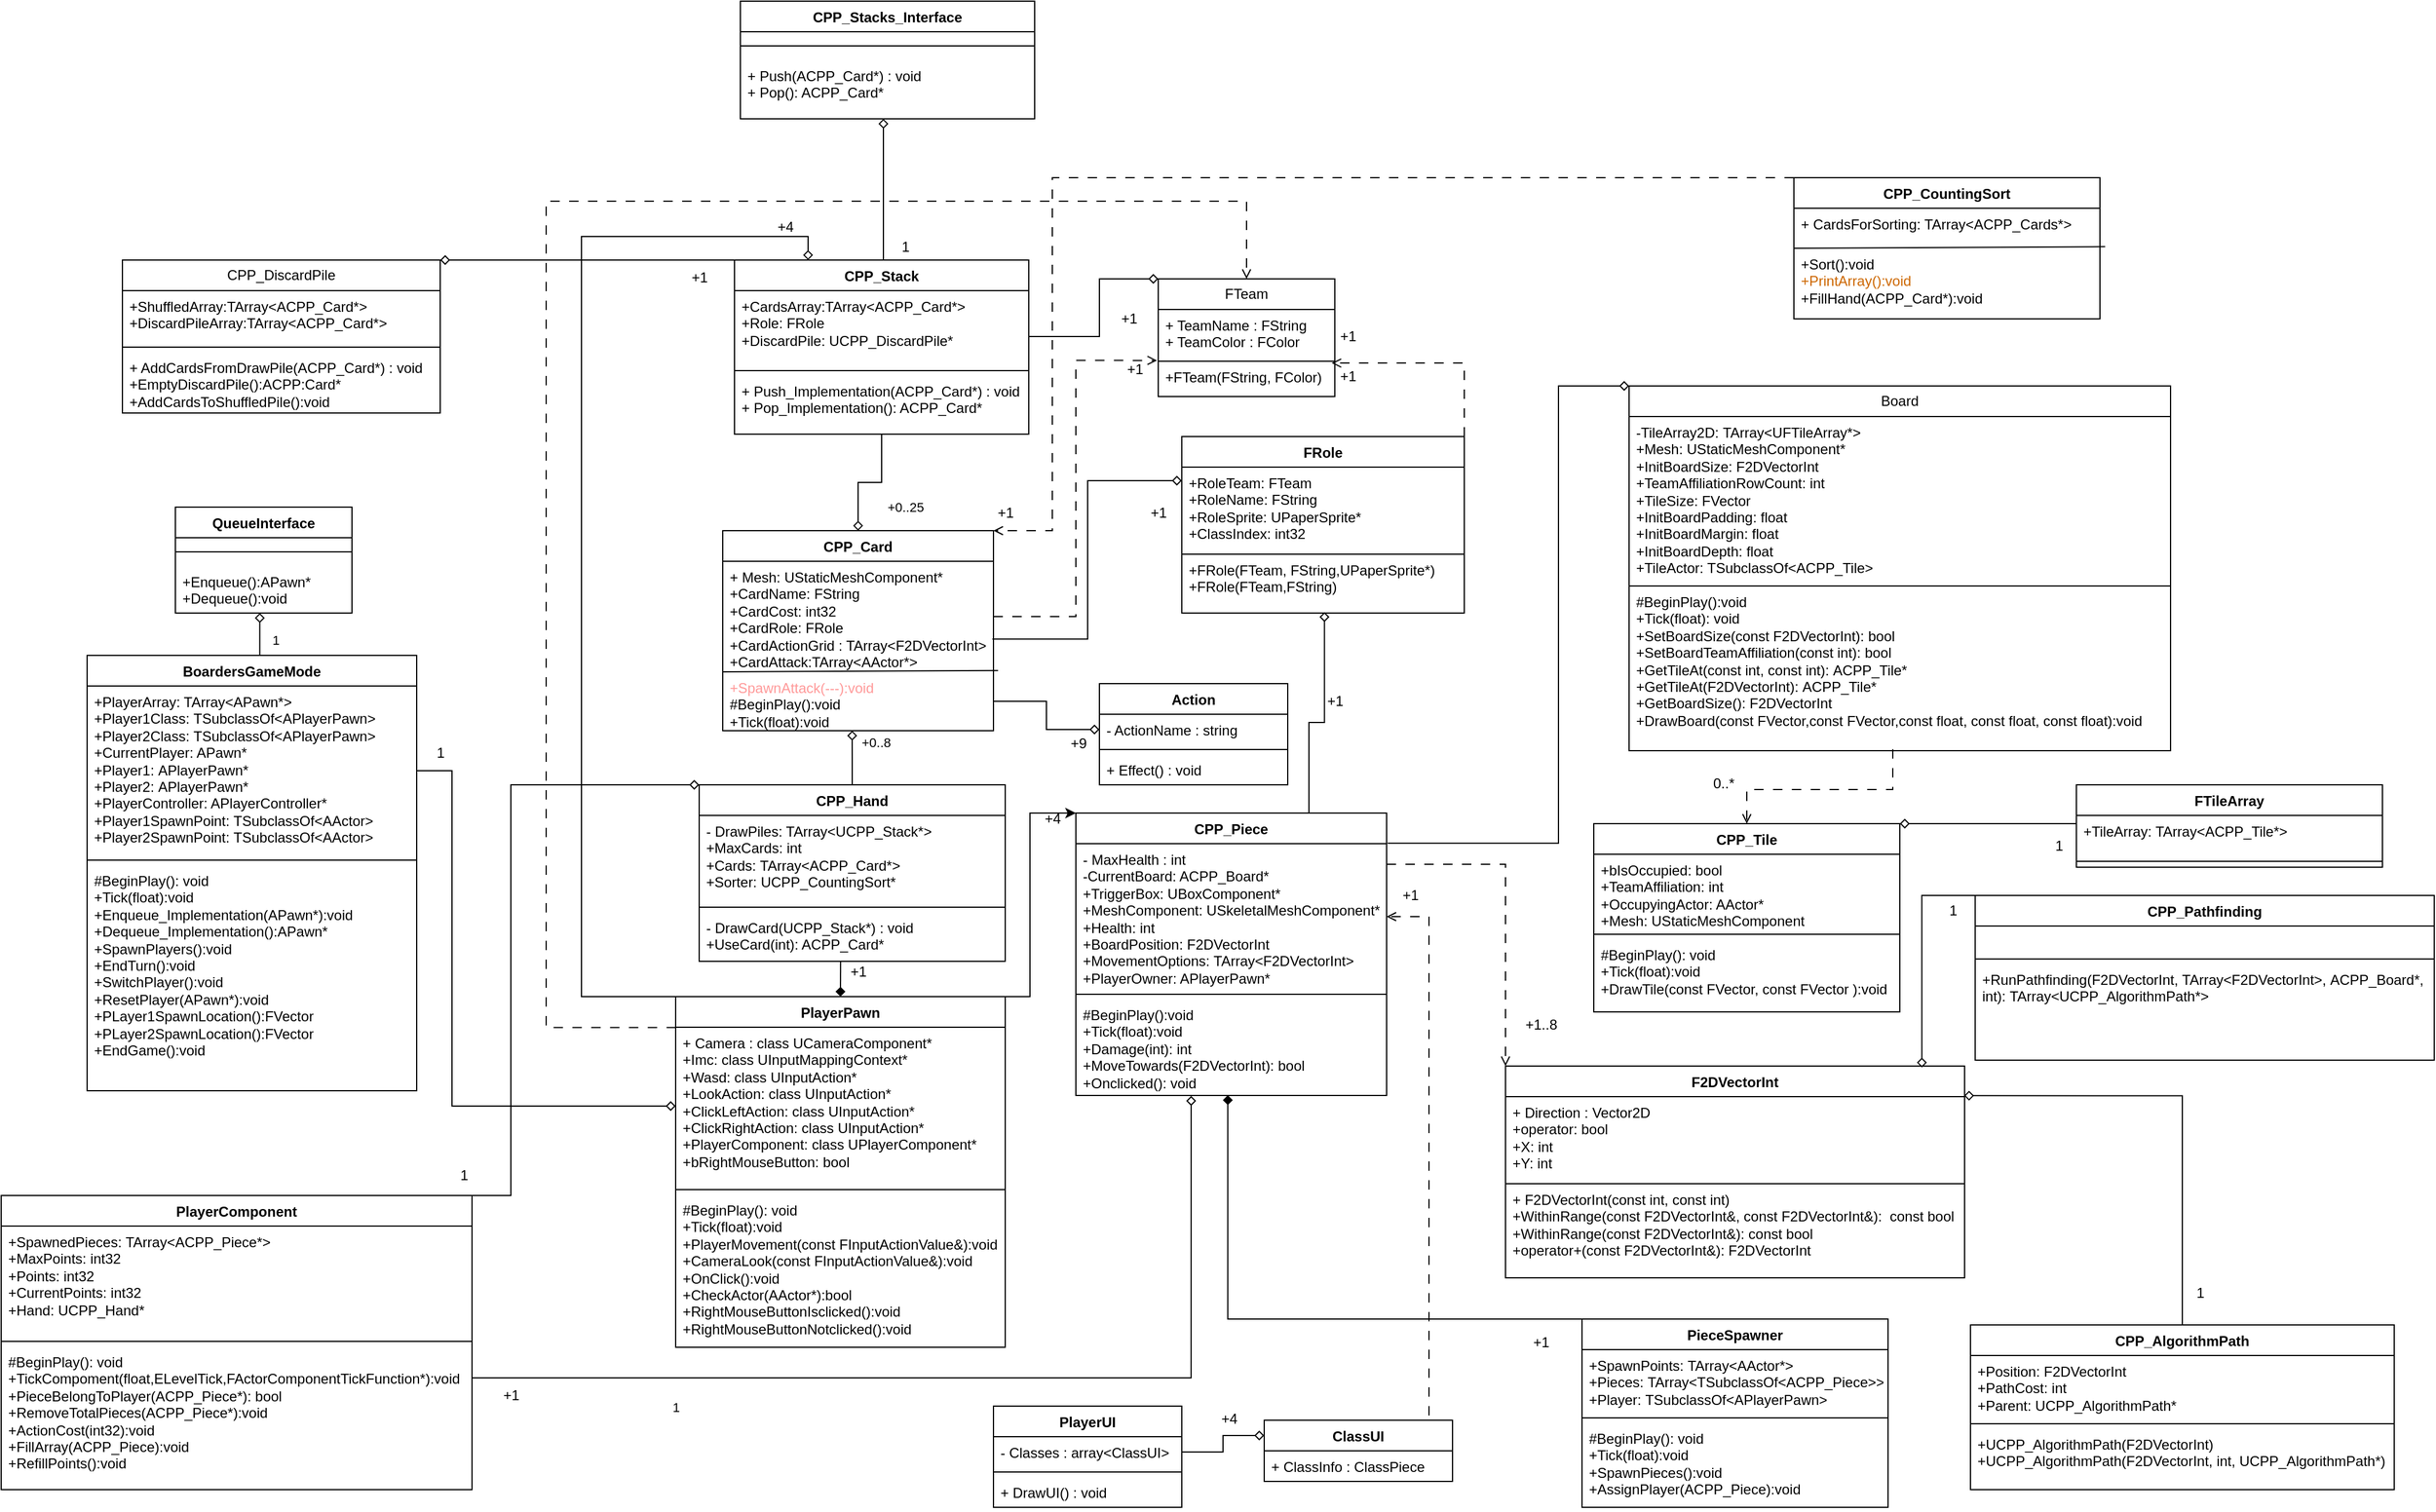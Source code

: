 <mxfile version="24.8.4">
  <diagram id="C5RBs43oDa-KdzZeNtuy" name="Page-1">
    <mxGraphModel dx="4410" dy="2783" grid="1" gridSize="10" guides="1" tooltips="1" connect="1" arrows="1" fold="1" page="1" pageScale="1" pageWidth="827" pageHeight="1169" math="0" shadow="0">
      <root>
        <mxCell id="WIyWlLk6GJQsqaUBKTNV-0" />
        <mxCell id="WIyWlLk6GJQsqaUBKTNV-1" parent="WIyWlLk6GJQsqaUBKTNV-0" />
        <mxCell id="1vtb1KImNI2E9GhAZsTV-21" style="edgeStyle=orthogonalEdgeStyle;rounded=0;orthogonalLoop=1;jettySize=auto;html=1;entryX=0;entryY=0.5;entryDx=0;entryDy=0;endArrow=diamond;endFill=0;exitX=1;exitY=0.5;exitDx=0;exitDy=0;" parent="WIyWlLk6GJQsqaUBKTNV-1" source="1vtb1KImNI2E9GhAZsTV-15" target="1vtb1KImNI2E9GhAZsTV-18" edge="1">
          <mxGeometry relative="1" as="geometry" />
        </mxCell>
        <mxCell id="1vtb1KImNI2E9GhAZsTV-4" value="CPP_Card" style="swimlane;fontStyle=1;align=center;verticalAlign=top;childLayout=stackLayout;horizontal=1;startSize=26;horizontalStack=0;resizeParent=1;resizeParentMax=0;resizeLast=0;collapsible=1;marginBottom=0;whiteSpace=wrap;html=1;" parent="WIyWlLk6GJQsqaUBKTNV-1" vertex="1">
          <mxGeometry x="200" y="330" width="230" height="170" as="geometry" />
        </mxCell>
        <mxCell id="1vtb1KImNI2E9GhAZsTV-5" value="+ Mesh: UStaticMeshComponent*&lt;div&gt;+CardName: FString&lt;/div&gt;&lt;div&gt;+CardCost: int32&lt;/div&gt;&lt;div&gt;+CardRole: FRole&lt;/div&gt;&lt;div&gt;+CardActionGrid : TArray&amp;lt;F2DVectorInt&amp;gt;&lt;/div&gt;&lt;div&gt;+CardAttack:TArray&amp;lt;AActor*&amp;gt;&lt;/div&gt;" style="text;strokeColor=none;fillColor=none;align=left;verticalAlign=top;spacingLeft=4;spacingRight=4;overflow=hidden;rotatable=0;points=[[0,0.5],[1,0.5]];portConstraint=eastwest;whiteSpace=wrap;html=1;" parent="1vtb1KImNI2E9GhAZsTV-4" vertex="1">
          <mxGeometry y="26" width="230" height="94" as="geometry" />
        </mxCell>
        <mxCell id="lDBsE0UKdXbJ8E-LJkqk-1" value="" style="endArrow=none;html=1;rounded=0;entryX=1.017;entryY=-0.022;entryDx=0;entryDy=0;entryPerimeter=0;exitX=0;exitY=0;exitDx=0;exitDy=0;exitPerimeter=0;" parent="1vtb1KImNI2E9GhAZsTV-4" source="1vtb1KImNI2E9GhAZsTV-15" target="1vtb1KImNI2E9GhAZsTV-15" edge="1">
          <mxGeometry width="50" height="50" relative="1" as="geometry">
            <mxPoint x="130" y="150" as="sourcePoint" />
            <mxPoint x="180" y="100" as="targetPoint" />
          </mxGeometry>
        </mxCell>
        <mxCell id="1vtb1KImNI2E9GhAZsTV-15" value="&lt;div&gt;&lt;font color=&quot;#ff9999&quot;&gt;+SpawnAttack(---):void&lt;/font&gt;&lt;br&gt;&lt;div&gt;#BeginPlay():void&lt;/div&gt;&lt;/div&gt;&lt;div&gt;+Tick(float):void&lt;/div&gt;" style="text;strokeColor=none;fillColor=none;align=left;verticalAlign=top;spacingLeft=4;spacingRight=4;overflow=hidden;rotatable=0;points=[[0,0.5],[1,0.5]];portConstraint=eastwest;whiteSpace=wrap;html=1;" parent="1vtb1KImNI2E9GhAZsTV-4" vertex="1">
          <mxGeometry y="120" width="230" height="50" as="geometry" />
        </mxCell>
        <mxCell id="1vtb1KImNI2E9GhAZsTV-17" value="Action" style="swimlane;fontStyle=1;align=center;verticalAlign=top;childLayout=stackLayout;horizontal=1;startSize=26;horizontalStack=0;resizeParent=1;resizeParentMax=0;resizeLast=0;collapsible=1;marginBottom=0;whiteSpace=wrap;html=1;" parent="WIyWlLk6GJQsqaUBKTNV-1" vertex="1">
          <mxGeometry x="520" y="460" width="160" height="86" as="geometry" />
        </mxCell>
        <mxCell id="1vtb1KImNI2E9GhAZsTV-18" value="- ActionName : string" style="text;strokeColor=none;fillColor=none;align=left;verticalAlign=top;spacingLeft=4;spacingRight=4;overflow=hidden;rotatable=0;points=[[0,0.5],[1,0.5]];portConstraint=eastwest;whiteSpace=wrap;html=1;" parent="1vtb1KImNI2E9GhAZsTV-17" vertex="1">
          <mxGeometry y="26" width="160" height="26" as="geometry" />
        </mxCell>
        <mxCell id="1vtb1KImNI2E9GhAZsTV-19" value="" style="line;strokeWidth=1;fillColor=none;align=left;verticalAlign=middle;spacingTop=-1;spacingLeft=3;spacingRight=3;rotatable=0;labelPosition=right;points=[];portConstraint=eastwest;strokeColor=inherit;" parent="1vtb1KImNI2E9GhAZsTV-17" vertex="1">
          <mxGeometry y="52" width="160" height="8" as="geometry" />
        </mxCell>
        <mxCell id="1vtb1KImNI2E9GhAZsTV-20" value="+ Effect() : void" style="text;strokeColor=none;fillColor=none;align=left;verticalAlign=top;spacingLeft=4;spacingRight=4;overflow=hidden;rotatable=0;points=[[0,0.5],[1,0.5]];portConstraint=eastwest;whiteSpace=wrap;html=1;" parent="1vtb1KImNI2E9GhAZsTV-17" vertex="1">
          <mxGeometry y="60" width="160" height="26" as="geometry" />
        </mxCell>
        <mxCell id="1vtb1KImNI2E9GhAZsTV-27" style="edgeStyle=orthogonalEdgeStyle;rounded=0;orthogonalLoop=1;jettySize=auto;html=1;entryX=0.5;entryY=0;entryDx=0;entryDy=0;endArrow=diamond;endFill=0;" parent="WIyWlLk6GJQsqaUBKTNV-1" source="1vtb1KImNI2E9GhAZsTV-23" target="1vtb1KImNI2E9GhAZsTV-4" edge="1">
          <mxGeometry relative="1" as="geometry" />
        </mxCell>
        <mxCell id="1vtb1KImNI2E9GhAZsTV-23" value="CPP_Stack" style="swimlane;fontStyle=1;align=center;verticalAlign=top;childLayout=stackLayout;horizontal=1;startSize=26;horizontalStack=0;resizeParent=1;resizeParentMax=0;resizeLast=0;collapsible=1;marginBottom=0;whiteSpace=wrap;html=1;" parent="WIyWlLk6GJQsqaUBKTNV-1" vertex="1">
          <mxGeometry x="210" y="100" width="250" height="148" as="geometry" />
        </mxCell>
        <mxCell id="1vtb1KImNI2E9GhAZsTV-29" value="+CardsArray:TArray&amp;lt;ACPP_Card*&amp;gt;&lt;div&gt;+Role: FRole&lt;/div&gt;&lt;div&gt;+DiscardPile: UCPP_DiscardPile*&amp;nbsp;&lt;/div&gt;" style="text;strokeColor=none;fillColor=none;align=left;verticalAlign=top;spacingLeft=4;spacingRight=4;overflow=hidden;rotatable=0;points=[[0,0.5],[1,0.5]];portConstraint=eastwest;whiteSpace=wrap;html=1;" parent="1vtb1KImNI2E9GhAZsTV-23" vertex="1">
          <mxGeometry y="26" width="250" height="64" as="geometry" />
        </mxCell>
        <mxCell id="1vtb1KImNI2E9GhAZsTV-25" value="" style="line;strokeWidth=1;fillColor=none;align=left;verticalAlign=middle;spacingTop=-1;spacingLeft=3;spacingRight=3;rotatable=0;labelPosition=right;points=[];portConstraint=eastwest;strokeColor=inherit;" parent="1vtb1KImNI2E9GhAZsTV-23" vertex="1">
          <mxGeometry y="90" width="250" height="8" as="geometry" />
        </mxCell>
        <mxCell id="1vtb1KImNI2E9GhAZsTV-26" value="+ Push_Implementation(ACPP_Card*) : void&lt;div&gt;+ Pop_Implementation(): ACPP_Card*&lt;/div&gt;" style="text;strokeColor=none;fillColor=none;align=left;verticalAlign=top;spacingLeft=4;spacingRight=4;overflow=hidden;rotatable=0;points=[[0,0.5],[1,0.5]];portConstraint=eastwest;whiteSpace=wrap;html=1;" parent="1vtb1KImNI2E9GhAZsTV-23" vertex="1">
          <mxGeometry y="98" width="250" height="50" as="geometry" />
        </mxCell>
        <mxCell id="1vtb1KImNI2E9GhAZsTV-37" style="edgeStyle=orthogonalEdgeStyle;rounded=0;orthogonalLoop=1;jettySize=auto;html=1;endArrow=diamond;endFill=0;targetPerimeterSpacing=0;exitX=0.5;exitY=0;exitDx=0;exitDy=0;entryX=0.478;entryY=1;entryDx=0;entryDy=0;entryPerimeter=0;" parent="WIyWlLk6GJQsqaUBKTNV-1" source="-MZH7duWBXd1gpTkHNno-26" target="1vtb1KImNI2E9GhAZsTV-15" edge="1">
          <mxGeometry relative="1" as="geometry">
            <Array as="points" />
            <mxPoint x="310" y="510" as="targetPoint" />
            <mxPoint x="312" y="546" as="sourcePoint" />
          </mxGeometry>
        </mxCell>
        <mxCell id="1vtb1KImNI2E9GhAZsTV-38" value="+0..8" style="edgeLabel;html=1;align=center;verticalAlign=middle;resizable=0;points=[];" parent="1vtb1KImNI2E9GhAZsTV-37" vertex="1" connectable="0">
          <mxGeometry x="0.38" y="-4" relative="1" as="geometry">
            <mxPoint x="16" y="-4" as="offset" />
          </mxGeometry>
        </mxCell>
        <mxCell id="1vtb1KImNI2E9GhAZsTV-39" value="+0..25" style="edgeLabel;html=1;align=center;verticalAlign=middle;resizable=0;points=[];" parent="WIyWlLk6GJQsqaUBKTNV-1" vertex="1" connectable="0">
          <mxGeometry x="355" y="310" as="geometry" />
        </mxCell>
        <mxCell id="1vtb1KImNI2E9GhAZsTV-44" value="PlayerPawn" style="swimlane;fontStyle=1;align=center;verticalAlign=top;childLayout=stackLayout;horizontal=1;startSize=26;horizontalStack=0;resizeParent=1;resizeParentMax=0;resizeLast=0;collapsible=1;marginBottom=0;whiteSpace=wrap;html=1;" parent="WIyWlLk6GJQsqaUBKTNV-1" vertex="1">
          <mxGeometry x="160" y="726" width="280" height="298" as="geometry" />
        </mxCell>
        <mxCell id="1vtb1KImNI2E9GhAZsTV-45" value="+ Camera : class UCameraComponent*&lt;div&gt;+Imc: class UInputMappingContext*&lt;/div&gt;&lt;div&gt;+Wasd:&amp;nbsp;class UInputAction*&lt;/div&gt;&lt;div&gt;&lt;div&gt;+LookAction:&amp;nbsp;class UInputAction*&lt;/div&gt;&lt;div&gt;&lt;div&gt;+ClickLeftAction:&amp;nbsp;class UInputAction*&lt;/div&gt;&lt;div&gt;&lt;div&gt;+ClickRightAction:&amp;nbsp;class UInputAction*&lt;/div&gt;&lt;div&gt;+PlayerComponent:&amp;nbsp;class UPlayerComponent*&lt;/div&gt;&lt;div&gt;+bRightMouseButton: bool&lt;/div&gt;&lt;div&gt;&lt;br&gt;&lt;/div&gt;&lt;/div&gt;&lt;/div&gt;&lt;/div&gt;" style="text;strokeColor=none;fillColor=none;align=left;verticalAlign=top;spacingLeft=4;spacingRight=4;overflow=hidden;rotatable=0;points=[[0,0.5],[1,0.5]];portConstraint=eastwest;whiteSpace=wrap;html=1;" parent="1vtb1KImNI2E9GhAZsTV-44" vertex="1">
          <mxGeometry y="26" width="280" height="134" as="geometry" />
        </mxCell>
        <mxCell id="1vtb1KImNI2E9GhAZsTV-46" value="" style="line;strokeWidth=1;fillColor=none;align=left;verticalAlign=middle;spacingTop=-1;spacingLeft=3;spacingRight=3;rotatable=0;labelPosition=right;points=[];portConstraint=eastwest;strokeColor=inherit;" parent="1vtb1KImNI2E9GhAZsTV-44" vertex="1">
          <mxGeometry y="160" width="280" height="8" as="geometry" />
        </mxCell>
        <mxCell id="1vtb1KImNI2E9GhAZsTV-88" value="#BeginPlay(): void&lt;div&gt;+Tick(float):void&lt;/div&gt;&lt;div&gt;+PlayerMovement(const FInputActionValue&amp;amp;):void&lt;/div&gt;&lt;div&gt;+CameraLook(const FInputActionValue&amp;amp;):void&lt;/div&gt;&lt;div&gt;+OnClick():void&lt;/div&gt;&lt;div&gt;+CheckActor(AActor*):bool&lt;/div&gt;&lt;div&gt;+RightMouseButtonIsclicked():void&lt;/div&gt;&lt;div&gt;+RightMouseButtonNotclicked():void&lt;/div&gt;&lt;div&gt;&lt;br&gt;&lt;/div&gt;&lt;div&gt;&lt;br&gt;&lt;/div&gt;&lt;div&gt;&lt;br&gt;&lt;/div&gt;&lt;div&gt;&lt;br&gt;&lt;/div&gt;&lt;div&gt;&lt;br&gt;&lt;/div&gt;" style="text;strokeColor=none;fillColor=none;align=left;verticalAlign=top;spacingLeft=4;spacingRight=4;overflow=hidden;rotatable=0;points=[[0,0.5],[1,0.5]];portConstraint=eastwest;whiteSpace=wrap;html=1;" parent="1vtb1KImNI2E9GhAZsTV-44" vertex="1">
          <mxGeometry y="168" width="280" height="130" as="geometry" />
        </mxCell>
        <mxCell id="1vtb1KImNI2E9GhAZsTV-52" value="+4" style="text;html=1;align=center;verticalAlign=middle;resizable=0;points=[];autosize=1;strokeColor=none;fillColor=none;" parent="WIyWlLk6GJQsqaUBKTNV-1" vertex="1">
          <mxGeometry x="233" y="57" width="40" height="30" as="geometry" />
        </mxCell>
        <mxCell id="1vtb1KImNI2E9GhAZsTV-54" value="FTeam" style="swimlane;fontStyle=0;childLayout=stackLayout;horizontal=1;startSize=26;fillColor=none;horizontalStack=0;resizeParent=1;resizeParentMax=0;resizeLast=0;collapsible=1;marginBottom=0;whiteSpace=wrap;html=1;" parent="WIyWlLk6GJQsqaUBKTNV-1" vertex="1">
          <mxGeometry x="570" y="116" width="150" height="100" as="geometry" />
        </mxCell>
        <mxCell id="1vtb1KImNI2E9GhAZsTV-55" value="&lt;div&gt;&lt;span style=&quot;background-color: initial;&quot;&gt;+ TeamName : FString&lt;/span&gt;&lt;/div&gt;&lt;div&gt;+ TeamColor : FColor&lt;/div&gt;" style="text;strokeColor=none;fillColor=none;align=left;verticalAlign=top;spacingLeft=4;spacingRight=4;overflow=hidden;rotatable=0;points=[[0,0.5],[1,0.5]];portConstraint=eastwest;whiteSpace=wrap;html=1;" parent="1vtb1KImNI2E9GhAZsTV-54" vertex="1">
          <mxGeometry y="26" width="150" height="44" as="geometry" />
        </mxCell>
        <mxCell id="-MZH7duWBXd1gpTkHNno-36" value="+FTeam(FString, FColor)" style="text;strokeColor=default;fillColor=none;align=left;verticalAlign=top;spacingLeft=4;spacingRight=4;overflow=hidden;rotatable=0;points=[[0,0.5],[1,0.5]];portConstraint=eastwest;whiteSpace=wrap;html=1;" vertex="1" parent="1vtb1KImNI2E9GhAZsTV-54">
          <mxGeometry y="70" width="150" height="30" as="geometry" />
        </mxCell>
        <mxCell id="1vtb1KImNI2E9GhAZsTV-58" style="edgeStyle=orthogonalEdgeStyle;rounded=0;orthogonalLoop=1;jettySize=auto;html=1;entryX=0;entryY=0;entryDx=0;entryDy=0;endArrow=diamond;endFill=0;" parent="WIyWlLk6GJQsqaUBKTNV-1" target="1vtb1KImNI2E9GhAZsTV-54" edge="1">
          <mxGeometry relative="1" as="geometry">
            <mxPoint x="460.0" y="165.0" as="sourcePoint" />
            <Array as="points">
              <mxPoint x="520" y="165" />
              <mxPoint x="520" y="116" />
            </Array>
          </mxGeometry>
        </mxCell>
        <mxCell id="1vtb1KImNI2E9GhAZsTV-59" value="+1" style="text;html=1;align=center;verticalAlign=middle;resizable=0;points=[];autosize=1;strokeColor=none;fillColor=none;" parent="WIyWlLk6GJQsqaUBKTNV-1" vertex="1">
          <mxGeometry x="525" y="135" width="40" height="30" as="geometry" />
        </mxCell>
        <mxCell id="1vtb1KImNI2E9GhAZsTV-66" style="edgeStyle=orthogonalEdgeStyle;rounded=0;orthogonalLoop=1;jettySize=auto;html=1;entryX=0.5;entryY=0;entryDx=0;entryDy=0;dashed=1;dashPattern=8 8;endArrow=open;endFill=0;exitX=0.001;exitY=0.088;exitDx=0;exitDy=0;exitPerimeter=0;" parent="WIyWlLk6GJQsqaUBKTNV-1" source="1vtb1KImNI2E9GhAZsTV-44" target="1vtb1KImNI2E9GhAZsTV-54" edge="1">
          <mxGeometry relative="1" as="geometry">
            <Array as="points">
              <mxPoint x="50" y="752" />
              <mxPoint x="50" y="50" />
              <mxPoint x="645" y="50" />
            </Array>
            <mxPoint x="499" y="830" as="sourcePoint" />
          </mxGeometry>
        </mxCell>
        <mxCell id="1vtb1KImNI2E9GhAZsTV-67" value="+1" style="text;html=1;align=center;verticalAlign=middle;resizable=0;points=[];autosize=1;strokeColor=none;fillColor=none;" parent="WIyWlLk6GJQsqaUBKTNV-1" vertex="1">
          <mxGeometry x="711" y="150" width="40" height="30" as="geometry" />
        </mxCell>
        <mxCell id="1vtb1KImNI2E9GhAZsTV-69" value="FRole" style="swimlane;fontStyle=1;align=center;verticalAlign=top;childLayout=stackLayout;horizontal=1;startSize=26;horizontalStack=0;resizeParent=1;resizeParentMax=0;resizeLast=0;collapsible=1;marginBottom=0;whiteSpace=wrap;html=1;" parent="WIyWlLk6GJQsqaUBKTNV-1" vertex="1">
          <mxGeometry x="590" y="250" width="240" height="150" as="geometry" />
        </mxCell>
        <mxCell id="FZ2KEuvu1x8sY4LzzMJT-1" value="+RoleTeam: FTeam&lt;div&gt;+RoleName: FString&lt;/div&gt;&lt;div&gt;+RoleSprite: UPaperSprite*&lt;/div&gt;&lt;div&gt;+ClassIndex: int32&lt;br&gt;&lt;div&gt;&lt;br&gt;&lt;/div&gt;&lt;/div&gt;" style="text;strokeColor=none;fillColor=none;align=left;verticalAlign=top;spacingLeft=4;spacingRight=4;overflow=hidden;rotatable=0;points=[[0,0.5],[1,0.5]];portConstraint=eastwest;whiteSpace=wrap;html=1;" parent="1vtb1KImNI2E9GhAZsTV-69" vertex="1">
          <mxGeometry y="26" width="240" height="74" as="geometry" />
        </mxCell>
        <mxCell id="1vtb1KImNI2E9GhAZsTV-117" value="+FRole(FTeam, FString,UPaperSprite*)&lt;div&gt;+FRole(FTeam,FString)&lt;/div&gt;&lt;div&gt;&lt;br&gt;&lt;div&gt;&lt;br&gt;&lt;/div&gt;&lt;/div&gt;" style="text;strokeColor=default;fillColor=none;align=left;verticalAlign=top;spacingLeft=4;spacingRight=4;overflow=hidden;rotatable=0;points=[[0,0.5],[1,0.5]];portConstraint=eastwest;whiteSpace=wrap;html=1;" parent="1vtb1KImNI2E9GhAZsTV-69" vertex="1">
          <mxGeometry y="100" width="240" height="50" as="geometry" />
        </mxCell>
        <mxCell id="1vtb1KImNI2E9GhAZsTV-75" value="+9" style="text;html=1;align=center;verticalAlign=middle;resizable=0;points=[];autosize=1;strokeColor=none;fillColor=none;" parent="WIyWlLk6GJQsqaUBKTNV-1" vertex="1">
          <mxGeometry x="482" y="496" width="40" height="30" as="geometry" />
        </mxCell>
        <mxCell id="_5K_CjAwE6rw4ObjQobI-4" style="edgeStyle=orthogonalEdgeStyle;rounded=0;orthogonalLoop=1;jettySize=auto;html=1;entryX=0;entryY=0;entryDx=0;entryDy=0;endArrow=diamond;endFill=0;exitX=1.003;exitY=-0.003;exitDx=0;exitDy=0;exitPerimeter=0;" parent="WIyWlLk6GJQsqaUBKTNV-1" source="1vtb1KImNI2E9GhAZsTV-85" target="OghSh6Rdta4UqrLsj0bJ-8" edge="1">
          <mxGeometry relative="1" as="geometry">
            <Array as="points">
              <mxPoint x="910" y="596" />
              <mxPoint x="910" y="207" />
            </Array>
          </mxGeometry>
        </mxCell>
        <mxCell id="1vtb1KImNI2E9GhAZsTV-76" value="CPP_Piece" style="swimlane;fontStyle=1;align=center;verticalAlign=top;childLayout=stackLayout;horizontal=1;startSize=26;horizontalStack=0;resizeParent=1;resizeParentMax=0;resizeLast=0;collapsible=1;marginBottom=0;whiteSpace=wrap;html=1;" parent="WIyWlLk6GJQsqaUBKTNV-1" vertex="1">
          <mxGeometry x="500" y="570" width="264" height="240" as="geometry" />
        </mxCell>
        <mxCell id="1vtb1KImNI2E9GhAZsTV-85" value="- MaxHealth : int&lt;div&gt;-CurrentBoard: ACPP_Board*&lt;/div&gt;&lt;div&gt;+TriggerBox: UBoxComponent*&lt;/div&gt;&lt;div&gt;+MeshComponent: USkeletalMeshComponent*&lt;/div&gt;&lt;div&gt;+Health: int&lt;/div&gt;&lt;div&gt;+BoardPosition: F2DVectorInt&lt;/div&gt;&lt;div&gt;+MovementOptions:&amp;nbsp;TArray&amp;lt;F2DVectorInt&amp;gt;&lt;/div&gt;&lt;div&gt;+PlayerOwner: APlayerPawn*&lt;/div&gt;&lt;div&gt;&lt;br&gt;&lt;/div&gt;" style="text;strokeColor=none;fillColor=none;align=left;verticalAlign=top;spacingLeft=4;spacingRight=4;overflow=hidden;rotatable=0;points=[[0,0.5],[1,0.5]];portConstraint=eastwest;whiteSpace=wrap;html=1;" parent="1vtb1KImNI2E9GhAZsTV-76" vertex="1">
          <mxGeometry y="26" width="264" height="124" as="geometry" />
        </mxCell>
        <mxCell id="23d7bC51o9MeotY1tfb4-0" value="" style="line;strokeWidth=1;fillColor=none;align=left;verticalAlign=middle;spacingTop=-1;spacingLeft=3;spacingRight=3;rotatable=0;labelPosition=right;points=[];portConstraint=eastwest;strokeColor=inherit;" parent="1vtb1KImNI2E9GhAZsTV-76" vertex="1">
          <mxGeometry y="150" width="264" height="8" as="geometry" />
        </mxCell>
        <mxCell id="23d7bC51o9MeotY1tfb4-2" value="#BeginPlay():void&lt;div&gt;+Tick(float):void&lt;/div&gt;&lt;div&gt;+Damage(int): int&lt;/div&gt;&lt;div&gt;+MoveTowards(F2DVectorInt): bool&lt;/div&gt;&lt;div&gt;+Onclicked(): void&lt;/div&gt;&lt;div&gt;&lt;br&gt;&lt;/div&gt;&lt;div&gt;&lt;br&gt;&lt;div&gt;&lt;br&gt;&lt;/div&gt;&lt;/div&gt;" style="text;strokeColor=none;fillColor=none;align=left;verticalAlign=top;spacingLeft=4;spacingRight=4;overflow=hidden;rotatable=0;points=[[0,0.5],[1,0.5]];portConstraint=eastwest;whiteSpace=wrap;html=1;" parent="1vtb1KImNI2E9GhAZsTV-76" vertex="1">
          <mxGeometry y="158" width="264" height="82" as="geometry" />
        </mxCell>
        <mxCell id="1vtb1KImNI2E9GhAZsTV-89" value="PlayerUI" style="swimlane;fontStyle=1;align=center;verticalAlign=top;childLayout=stackLayout;horizontal=1;startSize=26;horizontalStack=0;resizeParent=1;resizeParentMax=0;resizeLast=0;collapsible=1;marginBottom=0;whiteSpace=wrap;html=1;" parent="WIyWlLk6GJQsqaUBKTNV-1" vertex="1">
          <mxGeometry x="430" y="1074" width="160" height="86" as="geometry" />
        </mxCell>
        <mxCell id="1vtb1KImNI2E9GhAZsTV-90" value="- Classes : array&amp;lt;ClassUI&amp;gt;" style="text;strokeColor=none;fillColor=none;align=left;verticalAlign=top;spacingLeft=4;spacingRight=4;overflow=hidden;rotatable=0;points=[[0,0.5],[1,0.5]];portConstraint=eastwest;whiteSpace=wrap;html=1;" parent="1vtb1KImNI2E9GhAZsTV-89" vertex="1">
          <mxGeometry y="26" width="160" height="26" as="geometry" />
        </mxCell>
        <mxCell id="1vtb1KImNI2E9GhAZsTV-91" value="" style="line;strokeWidth=1;fillColor=none;align=left;verticalAlign=middle;spacingTop=-1;spacingLeft=3;spacingRight=3;rotatable=0;labelPosition=right;points=[];portConstraint=eastwest;strokeColor=inherit;" parent="1vtb1KImNI2E9GhAZsTV-89" vertex="1">
          <mxGeometry y="52" width="160" height="8" as="geometry" />
        </mxCell>
        <mxCell id="1vtb1KImNI2E9GhAZsTV-92" value="+ DrawUI() : void" style="text;strokeColor=none;fillColor=none;align=left;verticalAlign=top;spacingLeft=4;spacingRight=4;overflow=hidden;rotatable=0;points=[[0,0.5],[1,0.5]];portConstraint=eastwest;whiteSpace=wrap;html=1;" parent="1vtb1KImNI2E9GhAZsTV-89" vertex="1">
          <mxGeometry y="60" width="160" height="26" as="geometry" />
        </mxCell>
        <mxCell id="1vtb1KImNI2E9GhAZsTV-97" value="ClassUI" style="swimlane;fontStyle=1;align=center;verticalAlign=top;childLayout=stackLayout;horizontal=1;startSize=26;horizontalStack=0;resizeParent=1;resizeParentMax=0;resizeLast=0;collapsible=1;marginBottom=0;whiteSpace=wrap;html=1;" parent="WIyWlLk6GJQsqaUBKTNV-1" vertex="1">
          <mxGeometry x="660" y="1086" width="160" height="52" as="geometry" />
        </mxCell>
        <mxCell id="1vtb1KImNI2E9GhAZsTV-116" value="+ ClassInfo : ClassPiece" style="text;strokeColor=none;fillColor=none;align=left;verticalAlign=top;spacingLeft=4;spacingRight=4;overflow=hidden;rotatable=0;points=[[0,0.5],[1,0.5]];portConstraint=eastwest;whiteSpace=wrap;html=1;" parent="1vtb1KImNI2E9GhAZsTV-97" vertex="1">
          <mxGeometry y="26" width="160" height="26" as="geometry" />
        </mxCell>
        <mxCell id="1vtb1KImNI2E9GhAZsTV-102" style="edgeStyle=orthogonalEdgeStyle;rounded=0;orthogonalLoop=1;jettySize=auto;html=1;exitX=1;exitY=0.5;exitDx=0;exitDy=0;entryX=0;entryY=0.25;entryDx=0;entryDy=0;endArrow=diamond;endFill=0;" parent="WIyWlLk6GJQsqaUBKTNV-1" source="1vtb1KImNI2E9GhAZsTV-90" target="1vtb1KImNI2E9GhAZsTV-97" edge="1">
          <mxGeometry relative="1" as="geometry" />
        </mxCell>
        <mxCell id="1vtb1KImNI2E9GhAZsTV-103" value="+4" style="text;html=1;align=center;verticalAlign=middle;resizable=0;points=[];autosize=1;strokeColor=none;fillColor=none;" parent="WIyWlLk6GJQsqaUBKTNV-1" vertex="1">
          <mxGeometry x="610" y="1070" width="40" height="30" as="geometry" />
        </mxCell>
        <mxCell id="1vtb1KImNI2E9GhAZsTV-107" value="F2DVectorInt" style="swimlane;fontStyle=1;align=center;verticalAlign=top;childLayout=stackLayout;horizontal=1;startSize=26;horizontalStack=0;resizeParent=1;resizeParentMax=0;resizeLast=0;collapsible=1;marginBottom=0;whiteSpace=wrap;html=1;" parent="WIyWlLk6GJQsqaUBKTNV-1" vertex="1">
          <mxGeometry x="865" y="785" width="390" height="180" as="geometry" />
        </mxCell>
        <mxCell id="1vtb1KImNI2E9GhAZsTV-108" value="+ Direction : Vector2D&lt;div&gt;&lt;div&gt;+operator: bool&lt;/div&gt;&lt;div&gt;+X: int&lt;/div&gt;&lt;div&gt;+Y: int&lt;/div&gt;&lt;div&gt;&lt;br&gt;&lt;/div&gt;&lt;/div&gt;" style="text;strokeColor=none;fillColor=none;align=left;verticalAlign=top;spacingLeft=4;spacingRight=4;overflow=hidden;rotatable=0;points=[[0,0.5],[1,0.5]];portConstraint=eastwest;whiteSpace=wrap;html=1;" parent="1vtb1KImNI2E9GhAZsTV-107" vertex="1">
          <mxGeometry y="26" width="390" height="74" as="geometry" />
        </mxCell>
        <mxCell id="-MZH7duWBXd1gpTkHNno-48" value="+ F2DVectorInt(const int, const int)&lt;div&gt;+WithinRange(const&amp;nbsp;F2DVectorInt&amp;amp;,&amp;nbsp;const F2DVectorInt&amp;amp;):&amp;nbsp; const bool&lt;/div&gt;&lt;div&gt;+WithinRange(const&amp;nbsp;F2DVectorInt&amp;amp;): const bool&lt;/div&gt;&lt;div&gt;+operator+(const F2DVectorInt&amp;amp;): F2DVectorInt&lt;/div&gt;&lt;div&gt;&lt;br&gt;&lt;/div&gt;" style="text;strokeColor=default;fillColor=none;align=left;verticalAlign=top;spacingLeft=4;spacingRight=4;overflow=hidden;rotatable=0;points=[[0,0.5],[1,0.5]];portConstraint=eastwest;whiteSpace=wrap;html=1;" vertex="1" parent="1vtb1KImNI2E9GhAZsTV-107">
          <mxGeometry y="100" width="390" height="80" as="geometry" />
        </mxCell>
        <mxCell id="1vtb1KImNI2E9GhAZsTV-111" style="edgeStyle=orthogonalEdgeStyle;rounded=0;orthogonalLoop=1;jettySize=auto;html=1;exitX=0.5;exitY=0;exitDx=0;exitDy=0;entryX=1;entryY=0.5;entryDx=0;entryDy=0;dashed=1;dashPattern=8 8;endArrow=open;endFill=0;" parent="WIyWlLk6GJQsqaUBKTNV-1" source="1vtb1KImNI2E9GhAZsTV-97" target="1vtb1KImNI2E9GhAZsTV-85" edge="1">
          <mxGeometry relative="1" as="geometry">
            <Array as="points">
              <mxPoint x="800" y="1086" />
              <mxPoint x="800" y="658" />
            </Array>
            <mxPoint x="700" y="1045" as="sourcePoint" />
            <mxPoint x="764" y="711" as="targetPoint" />
          </mxGeometry>
        </mxCell>
        <mxCell id="1vtb1KImNI2E9GhAZsTV-114" style="edgeStyle=orthogonalEdgeStyle;rounded=0;orthogonalLoop=1;jettySize=auto;html=1;entryX=0;entryY=0;entryDx=0;entryDy=0;dashed=1;dashPattern=8 8;endArrow=open;endFill=0;exitX=1;exitY=0.141;exitDx=0;exitDy=0;exitPerimeter=0;" parent="WIyWlLk6GJQsqaUBKTNV-1" source="1vtb1KImNI2E9GhAZsTV-85" target="1vtb1KImNI2E9GhAZsTV-107" edge="1">
          <mxGeometry relative="1" as="geometry">
            <mxPoint x="764" y="711" as="sourcePoint" />
            <Array as="points">
              <mxPoint x="865" y="614" />
            </Array>
          </mxGeometry>
        </mxCell>
        <mxCell id="1vtb1KImNI2E9GhAZsTV-115" value="+1..8" style="text;html=1;align=center;verticalAlign=middle;resizable=0;points=[];autosize=1;strokeColor=none;fillColor=none;" parent="WIyWlLk6GJQsqaUBKTNV-1" vertex="1">
          <mxGeometry x="870" y="735" width="50" height="30" as="geometry" />
        </mxCell>
        <mxCell id="1vtb1KImNI2E9GhAZsTV-120" value="+1" style="text;html=1;align=center;verticalAlign=middle;resizable=0;points=[];autosize=1;strokeColor=none;fillColor=none;" parent="WIyWlLk6GJQsqaUBKTNV-1" vertex="1">
          <mxGeometry x="764" y="625" width="40" height="30" as="geometry" />
        </mxCell>
        <mxCell id="OghSh6Rdta4UqrLsj0bJ-8" value="Board" style="swimlane;fontStyle=0;childLayout=stackLayout;horizontal=1;startSize=26;fillColor=none;horizontalStack=0;resizeParent=1;resizeParentMax=0;resizeLast=0;collapsible=1;marginBottom=0;whiteSpace=wrap;html=1;" parent="WIyWlLk6GJQsqaUBKTNV-1" vertex="1">
          <mxGeometry x="970" y="207" width="460" height="310" as="geometry" />
        </mxCell>
        <mxCell id="OghSh6Rdta4UqrLsj0bJ-9" value="-TileArray2D:&amp;nbsp;TArray&amp;lt;UFTileArray*&amp;gt;&lt;div&gt;+Mesh:&amp;nbsp;UStaticMeshComponent*&lt;/div&gt;&lt;div&gt;+InitBoardSize: F2DVectorInt&lt;/div&gt;&lt;div&gt;+TeamAffiliationRowCount: int&lt;/div&gt;&lt;div&gt;+TileSize: FVector&lt;/div&gt;&lt;div&gt;+InitBoardPadding: float&lt;/div&gt;&lt;div&gt;&lt;div&gt;+InitBoardMargin: float&lt;/div&gt;&lt;div&gt;&lt;div&gt;+InitBoardDepth: float&lt;/div&gt;&lt;div&gt;+TileActor: TSubclassOf&amp;lt;ACPP_Tile&amp;gt;&lt;/div&gt;&lt;div&gt;&lt;br&gt;&lt;/div&gt;&lt;/div&gt;&lt;/div&gt;&lt;div&gt;&lt;br&gt;&lt;/div&gt;" style="text;strokeColor=none;fillColor=none;align=left;verticalAlign=top;spacingLeft=4;spacingRight=4;overflow=hidden;rotatable=0;points=[[0,0.5],[1,0.5]];portConstraint=eastwest;whiteSpace=wrap;html=1;" parent="OghSh6Rdta4UqrLsj0bJ-8" vertex="1">
          <mxGeometry y="26" width="460" height="144" as="geometry" />
        </mxCell>
        <mxCell id="-MZH7duWBXd1gpTkHNno-34" value="#BeginPlay():void&lt;div&gt;+Tick(float): void&lt;/div&gt;&lt;div&gt;+SetBoardSize(const F2DVectorInt): bool&lt;/div&gt;&lt;div&gt;+SetBoardTeamAffiliation(const int): bool&lt;/div&gt;&lt;div&gt;+GetTileAt(const int, const int):&amp;nbsp;ACPP_Tile*&lt;br&gt;&lt;div&gt;&lt;span style=&quot;background-color: initial;&quot;&gt;+GetTileAt(F2DVectorInt):&amp;nbsp;ACPP_Tile*&lt;/span&gt;&lt;/div&gt;&lt;/div&gt;&lt;div&gt;&lt;span style=&quot;background-color: initial;&quot;&gt;+GetBoardSize():&amp;nbsp;&lt;/span&gt;&lt;span style=&quot;background-color: initial;&quot;&gt;F2DVectorInt&lt;/span&gt;&lt;/div&gt;&lt;div&gt;&lt;span style=&quot;background-color: initial;&quot;&gt;+DrawBoard(&lt;/span&gt;&lt;span style=&quot;background-color: initial;&quot;&gt;const FVector,&lt;/span&gt;&lt;span style=&quot;background-color: initial;&quot;&gt;const FVector,const float, const float, const float):void&lt;/span&gt;&lt;/div&gt;" style="text;strokeColor=default;fillColor=none;align=left;verticalAlign=top;spacingLeft=4;spacingRight=4;overflow=hidden;rotatable=0;points=[[0,0.5],[1,0.5]];portConstraint=eastwest;whiteSpace=wrap;html=1;" vertex="1" parent="OghSh6Rdta4UqrLsj0bJ-8">
          <mxGeometry y="170" width="460" height="140" as="geometry" />
        </mxCell>
        <mxCell id="_5K_CjAwE6rw4ObjQobI-6" value="CPP_DiscardPile" style="swimlane;fontStyle=0;childLayout=stackLayout;horizontal=1;startSize=26;fillColor=none;horizontalStack=0;resizeParent=1;resizeParentMax=0;resizeLast=0;collapsible=1;marginBottom=0;whiteSpace=wrap;html=1;" parent="WIyWlLk6GJQsqaUBKTNV-1" vertex="1">
          <mxGeometry x="-310" y="100" width="270" height="130" as="geometry" />
        </mxCell>
        <mxCell id="_5K_CjAwE6rw4ObjQobI-7" value="+ShuffledArray:TArray&amp;lt;ACPP_Card*&amp;gt; +DiscardPileArray:TArray&amp;lt;ACPP_Card*&amp;gt;" style="text;strokeColor=none;fillColor=none;align=left;verticalAlign=top;spacingLeft=4;spacingRight=4;overflow=hidden;rotatable=0;points=[[0,0.5],[1,0.5]];portConstraint=eastwest;whiteSpace=wrap;html=1;" parent="_5K_CjAwE6rw4ObjQobI-6" vertex="1">
          <mxGeometry y="26" width="270" height="44" as="geometry" />
        </mxCell>
        <mxCell id="_5K_CjAwE6rw4ObjQobI-11" value="" style="line;strokeWidth=1;fillColor=none;align=left;verticalAlign=middle;spacingTop=-1;spacingLeft=3;spacingRight=3;rotatable=0;labelPosition=right;points=[];portConstraint=eastwest;strokeColor=inherit;" parent="_5K_CjAwE6rw4ObjQobI-6" vertex="1">
          <mxGeometry y="70" width="270" height="8" as="geometry" />
        </mxCell>
        <mxCell id="_5K_CjAwE6rw4ObjQobI-10" value="+ AddCardsFromDrawPile(ACPP_Card*) : void&lt;div&gt;+EmptyDiscardPile():ACPP:Card*&lt;/div&gt;&lt;div&gt;+AddCardsToShuffledPile():void&lt;/div&gt;" style="text;strokeColor=none;fillColor=none;align=left;verticalAlign=top;spacingLeft=4;spacingRight=4;overflow=hidden;rotatable=0;points=[[0,0.5],[1,0.5]];portConstraint=eastwest;whiteSpace=wrap;html=1;" parent="_5K_CjAwE6rw4ObjQobI-6" vertex="1">
          <mxGeometry y="78" width="270" height="52" as="geometry" />
        </mxCell>
        <mxCell id="_5K_CjAwE6rw4ObjQobI-14" style="edgeStyle=orthogonalEdgeStyle;rounded=0;orthogonalLoop=1;jettySize=auto;html=1;entryX=0.25;entryY=0;entryDx=0;entryDy=0;endArrow=diamond;endFill=0;exitX=0;exitY=0;exitDx=0;exitDy=0;" parent="WIyWlLk6GJQsqaUBKTNV-1" source="1vtb1KImNI2E9GhAZsTV-44" target="1vtb1KImNI2E9GhAZsTV-23" edge="1">
          <mxGeometry relative="1" as="geometry">
            <Array as="points">
              <mxPoint x="80" y="726" />
              <mxPoint x="80" y="80" />
              <mxPoint x="272" y="80" />
            </Array>
            <mxPoint x="119" y="804" as="sourcePoint" />
          </mxGeometry>
        </mxCell>
        <mxCell id="lDBsE0UKdXbJ8E-LJkqk-2" value="CPP_CountingSort" style="swimlane;fontStyle=1;align=center;verticalAlign=top;childLayout=stackLayout;horizontal=1;startSize=26;horizontalStack=0;resizeParent=1;resizeParentMax=0;resizeLast=0;collapsible=1;marginBottom=0;whiteSpace=wrap;html=1;" parent="WIyWlLk6GJQsqaUBKTNV-1" vertex="1">
          <mxGeometry x="1110" y="30" width="260" height="120" as="geometry" />
        </mxCell>
        <mxCell id="lDBsE0UKdXbJ8E-LJkqk-3" value="+ CardsForSorting: TArray&amp;lt;ACPP_Cards*&amp;gt;&lt;div&gt;&lt;br&gt;&lt;div&gt;&amp;nbsp;&lt;br&gt;&lt;/div&gt;&lt;/div&gt;" style="text;strokeColor=none;fillColor=none;align=left;verticalAlign=top;spacingLeft=4;spacingRight=4;overflow=hidden;rotatable=0;points=[[0,0.5],[1,0.5]];portConstraint=eastwest;whiteSpace=wrap;html=1;" parent="lDBsE0UKdXbJ8E-LJkqk-2" vertex="1">
          <mxGeometry y="26" width="260" height="34" as="geometry" />
        </mxCell>
        <mxCell id="lDBsE0UKdXbJ8E-LJkqk-4" value="" style="endArrow=none;html=1;rounded=0;entryX=1.017;entryY=-0.022;entryDx=0;entryDy=0;entryPerimeter=0;exitX=0;exitY=0;exitDx=0;exitDy=0;exitPerimeter=0;" parent="lDBsE0UKdXbJ8E-LJkqk-2" source="lDBsE0UKdXbJ8E-LJkqk-5" target="lDBsE0UKdXbJ8E-LJkqk-5" edge="1">
          <mxGeometry width="50" height="50" relative="1" as="geometry">
            <mxPoint x="130" y="150" as="sourcePoint" />
            <mxPoint x="180" y="100" as="targetPoint" />
          </mxGeometry>
        </mxCell>
        <mxCell id="lDBsE0UKdXbJ8E-LJkqk-5" value="&lt;div&gt;&lt;div&gt;+Sort():void&lt;/div&gt;&lt;/div&gt;&lt;div&gt;&lt;font color=&quot;#cc6600&quot;&gt;+PrintArray():void&lt;/font&gt;&lt;/div&gt;&lt;div&gt;+FillHand(ACPP_Card*):void&lt;/div&gt;&lt;div&gt;&lt;br&gt;&lt;/div&gt;" style="text;strokeColor=none;fillColor=none;align=left;verticalAlign=top;spacingLeft=4;spacingRight=4;overflow=hidden;rotatable=0;points=[[0,0.5],[1,0.5]];portConstraint=eastwest;whiteSpace=wrap;html=1;" parent="lDBsE0UKdXbJ8E-LJkqk-2" vertex="1">
          <mxGeometry y="60" width="260" height="60" as="geometry" />
        </mxCell>
        <mxCell id="lDBsE0UKdXbJ8E-LJkqk-6" value="CPP_Stacks_Interface" style="swimlane;fontStyle=1;align=center;verticalAlign=top;childLayout=stackLayout;horizontal=1;startSize=26;horizontalStack=0;resizeParent=1;resizeParentMax=0;resizeLast=0;collapsible=1;marginBottom=0;whiteSpace=wrap;html=1;" parent="WIyWlLk6GJQsqaUBKTNV-1" vertex="1">
          <mxGeometry x="215" y="-120" width="250" height="100" as="geometry" />
        </mxCell>
        <mxCell id="lDBsE0UKdXbJ8E-LJkqk-8" value="" style="line;strokeWidth=1;fillColor=none;align=left;verticalAlign=middle;spacingTop=-1;spacingLeft=3;spacingRight=3;rotatable=0;labelPosition=right;points=[];portConstraint=eastwest;strokeColor=inherit;" parent="lDBsE0UKdXbJ8E-LJkqk-6" vertex="1">
          <mxGeometry y="26" width="250" height="24" as="geometry" />
        </mxCell>
        <mxCell id="lDBsE0UKdXbJ8E-LJkqk-9" value="+ Push(ACPP_Card*) : void&lt;div&gt;+ Pop(): ACPP_Card*&lt;/div&gt;" style="text;strokeColor=none;fillColor=none;align=left;verticalAlign=top;spacingLeft=4;spacingRight=4;overflow=hidden;rotatable=0;points=[[0,0.5],[1,0.5]];portConstraint=eastwest;whiteSpace=wrap;html=1;" parent="lDBsE0UKdXbJ8E-LJkqk-6" vertex="1">
          <mxGeometry y="50" width="250" height="50" as="geometry" />
        </mxCell>
        <mxCell id="lDBsE0UKdXbJ8E-LJkqk-10" style="edgeStyle=orthogonalEdgeStyle;rounded=0;orthogonalLoop=1;jettySize=auto;html=1;endArrow=diamond;endFill=0;exitX=0.5;exitY=0;exitDx=0;exitDy=0;entryX=0.486;entryY=1;entryDx=0;entryDy=0;entryPerimeter=0;" parent="WIyWlLk6GJQsqaUBKTNV-1" source="1vtb1KImNI2E9GhAZsTV-23" target="lDBsE0UKdXbJ8E-LJkqk-9" edge="1">
          <mxGeometry relative="1" as="geometry">
            <mxPoint x="345" y="220" as="sourcePoint" />
            <mxPoint x="330" y="-40" as="targetPoint" />
            <Array as="points">
              <mxPoint x="337" y="100" />
            </Array>
          </mxGeometry>
        </mxCell>
        <mxCell id="lDBsE0UKdXbJ8E-LJkqk-11" value="1&lt;div&gt;&lt;br&gt;&lt;/div&gt;" style="text;html=1;align=center;verticalAlign=middle;resizable=0;points=[];autosize=1;strokeColor=none;fillColor=none;" parent="WIyWlLk6GJQsqaUBKTNV-1" vertex="1">
          <mxGeometry x="340" y="76" width="30" height="40" as="geometry" />
        </mxCell>
        <mxCell id="lDBsE0UKdXbJ8E-LJkqk-12" style="edgeStyle=orthogonalEdgeStyle;rounded=0;orthogonalLoop=1;jettySize=auto;html=1;exitX=0;exitY=0;exitDx=0;exitDy=0;entryX=1;entryY=0;entryDx=0;entryDy=0;endArrow=open;endFill=0;dashed=1;dashPattern=8 8;" parent="WIyWlLk6GJQsqaUBKTNV-1" source="lDBsE0UKdXbJ8E-LJkqk-2" target="1vtb1KImNI2E9GhAZsTV-4" edge="1">
          <mxGeometry relative="1" as="geometry">
            <mxPoint x="792" y="376" as="sourcePoint" />
            <mxPoint x="720" y="191" as="targetPoint" />
            <Array as="points">
              <mxPoint x="480" y="30" />
              <mxPoint x="480" y="330" />
            </Array>
          </mxGeometry>
        </mxCell>
        <mxCell id="lDBsE0UKdXbJ8E-LJkqk-13" value="+1" style="text;html=1;align=center;verticalAlign=middle;resizable=0;points=[];autosize=1;strokeColor=none;fillColor=none;" parent="WIyWlLk6GJQsqaUBKTNV-1" vertex="1">
          <mxGeometry x="420" y="300" width="40" height="30" as="geometry" />
        </mxCell>
        <mxCell id="-MZH7duWBXd1gpTkHNno-0" value="PlayerComponent" style="swimlane;fontStyle=1;align=center;verticalAlign=top;childLayout=stackLayout;horizontal=1;startSize=26;horizontalStack=0;resizeParent=1;resizeParentMax=0;resizeLast=0;collapsible=1;marginBottom=0;whiteSpace=wrap;html=1;" vertex="1" parent="WIyWlLk6GJQsqaUBKTNV-1">
          <mxGeometry x="-413" y="895" width="400" height="250" as="geometry" />
        </mxCell>
        <mxCell id="-MZH7duWBXd1gpTkHNno-1" value="+SpawnedPieces:&amp;nbsp;TArray&amp;lt;ACPP_Piece*&amp;gt;&lt;div&gt;+MaxPoints: int32&lt;/div&gt;&lt;div&gt;+Points: int32&lt;/div&gt;&lt;div&gt;+CurrentPoints: int32&lt;/div&gt;&lt;div&gt;+Hand: UCPP_Hand*&lt;/div&gt;&lt;div&gt;&amp;nbsp;&lt;/div&gt;" style="text;strokeColor=none;fillColor=none;align=left;verticalAlign=top;spacingLeft=4;spacingRight=4;overflow=hidden;rotatable=0;points=[[0,0.5],[1,0.5]];portConstraint=eastwest;whiteSpace=wrap;html=1;" vertex="1" parent="-MZH7duWBXd1gpTkHNno-0">
          <mxGeometry y="26" width="400" height="94" as="geometry" />
        </mxCell>
        <mxCell id="-MZH7duWBXd1gpTkHNno-5" value="" style="line;strokeWidth=1;fillColor=none;align=left;verticalAlign=middle;spacingTop=-1;spacingLeft=3;spacingRight=3;rotatable=0;labelPosition=right;points=[];portConstraint=eastwest;strokeColor=inherit;" vertex="1" parent="-MZH7duWBXd1gpTkHNno-0">
          <mxGeometry y="120" width="400" height="8" as="geometry" />
        </mxCell>
        <mxCell id="-MZH7duWBXd1gpTkHNno-6" value="#BeginPlay(): void&lt;div&gt;+TickCompoment(float,ELevelTick,FActorComponentTickFunction*):void&lt;/div&gt;&lt;div&gt;+PieceBelongToPlayer(ACPP_Piece*): bool&lt;/div&gt;&lt;div&gt;+RemoveTotalPieces(ACPP_Piece*):void&lt;/div&gt;&lt;div&gt;+ActionCost(int32):void&lt;/div&gt;&lt;div&gt;+FillArray(ACPP_Piece):void&lt;/div&gt;&lt;div&gt;+RefillPoints():void&lt;/div&gt;" style="text;strokeColor=none;fillColor=none;align=left;verticalAlign=top;spacingLeft=4;spacingRight=4;overflow=hidden;rotatable=0;points=[[0,0.5],[1,0.5]];portConstraint=eastwest;whiteSpace=wrap;html=1;" vertex="1" parent="-MZH7duWBXd1gpTkHNno-0">
          <mxGeometry y="128" width="400" height="122" as="geometry" />
        </mxCell>
        <mxCell id="-MZH7duWBXd1gpTkHNno-9" value="PieceSpawner" style="swimlane;fontStyle=1;align=center;verticalAlign=top;childLayout=stackLayout;horizontal=1;startSize=26;horizontalStack=0;resizeParent=1;resizeParentMax=0;resizeLast=0;collapsible=1;marginBottom=0;whiteSpace=wrap;html=1;" vertex="1" parent="WIyWlLk6GJQsqaUBKTNV-1">
          <mxGeometry x="930" y="1000" width="260" height="160" as="geometry" />
        </mxCell>
        <mxCell id="-MZH7duWBXd1gpTkHNno-10" value="+SpawnPoints:&amp;nbsp;TArray&amp;lt;AActor*&amp;gt;&lt;div&gt;+Pieces:&amp;nbsp;TArray&amp;lt;TSubclassOf&amp;lt;ACPP_Piece&amp;gt;&amp;gt;&lt;/div&gt;&lt;div&gt;+Player:&amp;nbsp;TSubclassOf&amp;lt;APlayerPawn&amp;gt;&lt;/div&gt;&lt;div&gt;&amp;nbsp;&lt;/div&gt;" style="text;strokeColor=none;fillColor=none;align=left;verticalAlign=top;spacingLeft=4;spacingRight=4;overflow=hidden;rotatable=0;points=[[0,0.5],[1,0.5]];portConstraint=eastwest;whiteSpace=wrap;html=1;" vertex="1" parent="-MZH7duWBXd1gpTkHNno-9">
          <mxGeometry y="26" width="260" height="54" as="geometry" />
        </mxCell>
        <mxCell id="-MZH7duWBXd1gpTkHNno-11" value="" style="line;strokeWidth=1;fillColor=none;align=left;verticalAlign=middle;spacingTop=-1;spacingLeft=3;spacingRight=3;rotatable=0;labelPosition=right;points=[];portConstraint=eastwest;strokeColor=inherit;" vertex="1" parent="-MZH7duWBXd1gpTkHNno-9">
          <mxGeometry y="80" width="260" height="8" as="geometry" />
        </mxCell>
        <mxCell id="-MZH7duWBXd1gpTkHNno-12" value="#BeginPlay(): void&lt;div&gt;+Tick(float):void&lt;/div&gt;&lt;div&gt;+SpawnPieces():void&lt;/div&gt;&lt;div&gt;+AssignPlayer(ACPP_Piece):void&lt;/div&gt;" style="text;strokeColor=none;fillColor=none;align=left;verticalAlign=top;spacingLeft=4;spacingRight=4;overflow=hidden;rotatable=0;points=[[0,0.5],[1,0.5]];portConstraint=eastwest;whiteSpace=wrap;html=1;" vertex="1" parent="-MZH7duWBXd1gpTkHNno-9">
          <mxGeometry y="88" width="260" height="72" as="geometry" />
        </mxCell>
        <mxCell id="-MZH7duWBXd1gpTkHNno-17" value="BoardersGameMode" style="swimlane;fontStyle=1;align=center;verticalAlign=top;childLayout=stackLayout;horizontal=1;startSize=26;horizontalStack=0;resizeParent=1;resizeParentMax=0;resizeLast=0;collapsible=1;marginBottom=0;whiteSpace=wrap;html=1;" vertex="1" parent="WIyWlLk6GJQsqaUBKTNV-1">
          <mxGeometry x="-340" y="436" width="280" height="370" as="geometry" />
        </mxCell>
        <mxCell id="-MZH7duWBXd1gpTkHNno-18" value="+PlayerArray: TArray&amp;lt;APawn*&amp;gt;&lt;div&gt;+Player1Class:&amp;nbsp;TSubclassOf&amp;lt;APlayerPawn&amp;gt;&lt;/div&gt;&lt;div&gt;+Player2Class:&amp;nbsp;TSubclassOf&amp;lt;APlayerPawn&amp;gt;&lt;/div&gt;&lt;div&gt;+CurrentPlayer: APawn*&lt;/div&gt;&lt;div&gt;+Player1:&amp;nbsp;APlayerPawn*&lt;/div&gt;&lt;div&gt;+Player2:&amp;nbsp;APlayerPawn*&lt;/div&gt;&lt;div&gt;+PlayerController: APlayerController*&lt;/div&gt;&lt;div&gt;+Player1SpawnPoint:&amp;nbsp;TSubclassOf&amp;lt;AActor&amp;gt;&lt;/div&gt;&lt;div&gt;&lt;span style=&quot;background-color: initial;&quot;&gt;+Player2SpawnPoint:&amp;nbsp;TSubclassOf&amp;lt;AActor&amp;gt;&lt;/span&gt;&lt;/div&gt;" style="text;strokeColor=none;fillColor=none;align=left;verticalAlign=top;spacingLeft=4;spacingRight=4;overflow=hidden;rotatable=0;points=[[0,0.5],[1,0.5]];portConstraint=eastwest;whiteSpace=wrap;html=1;" vertex="1" parent="-MZH7duWBXd1gpTkHNno-17">
          <mxGeometry y="26" width="280" height="144" as="geometry" />
        </mxCell>
        <mxCell id="-MZH7duWBXd1gpTkHNno-19" value="" style="line;strokeWidth=1;fillColor=none;align=left;verticalAlign=middle;spacingTop=-1;spacingLeft=3;spacingRight=3;rotatable=0;labelPosition=right;points=[];portConstraint=eastwest;strokeColor=inherit;" vertex="1" parent="-MZH7duWBXd1gpTkHNno-17">
          <mxGeometry y="170" width="280" height="8" as="geometry" />
        </mxCell>
        <mxCell id="-MZH7duWBXd1gpTkHNno-20" value="#BeginPlay(): void&lt;div&gt;+Tick(float):void&lt;/div&gt;&lt;div&gt;+Enqueue_Implementation(APawn*):void&lt;/div&gt;&lt;div&gt;+Dequeue_Implementation():APawn*&lt;/div&gt;&lt;div&gt;+SpawnPlayers():void&lt;/div&gt;&lt;div&gt;+EndTurn():void&lt;/div&gt;&lt;div&gt;+SwitchPlayer():void&lt;/div&gt;&lt;div&gt;+ResetPlayer(APawn*):void&lt;/div&gt;&lt;div&gt;+PLayer1SpawnLocation():FVector&lt;/div&gt;&lt;div&gt;+PLayer2SpawnLocation():FVector&lt;/div&gt;&lt;div&gt;+EndGame():void&lt;/div&gt;&lt;div&gt;&lt;br&gt;&lt;/div&gt;&lt;div&gt;&lt;br&gt;&lt;/div&gt;&lt;div&gt;&lt;br&gt;&lt;/div&gt;&lt;div&gt;&lt;br&gt;&lt;/div&gt;&lt;div&gt;&lt;br&gt;&lt;/div&gt;" style="text;strokeColor=none;fillColor=none;align=left;verticalAlign=top;spacingLeft=4;spacingRight=4;overflow=hidden;rotatable=0;points=[[0,0.5],[1,0.5]];portConstraint=eastwest;whiteSpace=wrap;html=1;" vertex="1" parent="-MZH7duWBXd1gpTkHNno-17">
          <mxGeometry y="178" width="280" height="192" as="geometry" />
        </mxCell>
        <mxCell id="-MZH7duWBXd1gpTkHNno-21" value="QueueInterface" style="swimlane;fontStyle=1;align=center;verticalAlign=top;childLayout=stackLayout;horizontal=1;startSize=26;horizontalStack=0;resizeParent=1;resizeParentMax=0;resizeLast=0;collapsible=1;marginBottom=0;whiteSpace=wrap;html=1;" vertex="1" parent="WIyWlLk6GJQsqaUBKTNV-1">
          <mxGeometry x="-265" y="310" width="150" height="90" as="geometry" />
        </mxCell>
        <mxCell id="-MZH7duWBXd1gpTkHNno-23" value="" style="line;strokeWidth=1;fillColor=none;align=left;verticalAlign=middle;spacingTop=-1;spacingLeft=3;spacingRight=3;rotatable=0;labelPosition=right;points=[];portConstraint=eastwest;strokeColor=inherit;" vertex="1" parent="-MZH7duWBXd1gpTkHNno-21">
          <mxGeometry y="26" width="150" height="24" as="geometry" />
        </mxCell>
        <mxCell id="-MZH7duWBXd1gpTkHNno-24" value="&lt;div&gt;+Enqueue():&lt;span style=&quot;background-color: initial;&quot;&gt;APawn*&lt;/span&gt;&lt;/div&gt;&lt;div&gt;+Dequeue():void&lt;/div&gt;" style="text;strokeColor=none;fillColor=none;align=left;verticalAlign=top;spacingLeft=4;spacingRight=4;overflow=hidden;rotatable=0;points=[[0,0.5],[1,0.5]];portConstraint=eastwest;whiteSpace=wrap;html=1;" vertex="1" parent="-MZH7duWBXd1gpTkHNno-21">
          <mxGeometry y="50" width="150" height="40" as="geometry" />
        </mxCell>
        <mxCell id="-MZH7duWBXd1gpTkHNno-26" value="CPP_Hand" style="swimlane;fontStyle=1;align=center;verticalAlign=top;childLayout=stackLayout;horizontal=1;startSize=26;horizontalStack=0;resizeParent=1;resizeParentMax=0;resizeLast=0;collapsible=1;marginBottom=0;whiteSpace=wrap;html=1;" vertex="1" parent="WIyWlLk6GJQsqaUBKTNV-1">
          <mxGeometry x="180" y="546" width="260" height="150" as="geometry" />
        </mxCell>
        <mxCell id="-MZH7duWBXd1gpTkHNno-27" value="- DrawPiles: TArray&amp;lt;UCPP_Stack*&amp;gt;&lt;div&gt;+MaxCards: int&lt;/div&gt;&lt;div&gt;+Cards:&amp;nbsp;TArray&amp;lt;ACPP_Card*&amp;gt;&lt;/div&gt;&lt;div&gt;+Sorter:&amp;nbsp;UCPP_CountingSort*&lt;/div&gt;&lt;div&gt;&lt;br&gt;&lt;/div&gt;&lt;div&gt;&lt;br&gt;&lt;div&gt;&amp;nbsp;&lt;/div&gt;&lt;/div&gt;" style="text;strokeColor=none;fillColor=none;align=left;verticalAlign=top;spacingLeft=4;spacingRight=4;overflow=hidden;rotatable=0;points=[[0,0.5],[1,0.5]];portConstraint=eastwest;whiteSpace=wrap;html=1;" vertex="1" parent="-MZH7duWBXd1gpTkHNno-26">
          <mxGeometry y="26" width="260" height="74" as="geometry" />
        </mxCell>
        <mxCell id="-MZH7duWBXd1gpTkHNno-28" value="" style="line;strokeWidth=1;fillColor=none;align=left;verticalAlign=middle;spacingTop=-1;spacingLeft=3;spacingRight=3;rotatable=0;labelPosition=right;points=[];portConstraint=eastwest;strokeColor=inherit;" vertex="1" parent="-MZH7duWBXd1gpTkHNno-26">
          <mxGeometry y="100" width="260" height="8" as="geometry" />
        </mxCell>
        <mxCell id="-MZH7duWBXd1gpTkHNno-73" value="- DrawCard(UCPP_Stack*) : void&lt;div&gt;+UseCard(int): ACPP_Card*&lt;/div&gt;" style="text;strokeColor=none;fillColor=none;align=left;verticalAlign=top;spacingLeft=4;spacingRight=4;overflow=hidden;rotatable=0;points=[[0,0.5],[1,0.5]];portConstraint=eastwest;whiteSpace=wrap;html=1;" vertex="1" parent="-MZH7duWBXd1gpTkHNno-26">
          <mxGeometry y="108" width="260" height="42" as="geometry" />
        </mxCell>
        <mxCell id="-MZH7duWBXd1gpTkHNno-30" value="CPP_Tile" style="swimlane;fontStyle=1;align=center;verticalAlign=top;childLayout=stackLayout;horizontal=1;startSize=26;horizontalStack=0;resizeParent=1;resizeParentMax=0;resizeLast=0;collapsible=1;marginBottom=0;whiteSpace=wrap;html=1;" vertex="1" parent="WIyWlLk6GJQsqaUBKTNV-1">
          <mxGeometry x="940" y="579" width="260" height="160" as="geometry" />
        </mxCell>
        <mxCell id="-MZH7duWBXd1gpTkHNno-31" value="+bIsOccupied: bool&lt;div&gt;+TeamAffiliation: int&lt;/div&gt;&lt;div&gt;+OccupyingActor: AActor*&lt;/div&gt;&lt;div&gt;+Mesh: UStaticMeshComponent&lt;/div&gt;&lt;div&gt;&lt;br&gt;&lt;div&gt;&amp;nbsp;&lt;/div&gt;&lt;/div&gt;" style="text;strokeColor=none;fillColor=none;align=left;verticalAlign=top;spacingLeft=4;spacingRight=4;overflow=hidden;rotatable=0;points=[[0,0.5],[1,0.5]];portConstraint=eastwest;whiteSpace=wrap;html=1;" vertex="1" parent="-MZH7duWBXd1gpTkHNno-30">
          <mxGeometry y="26" width="260" height="64" as="geometry" />
        </mxCell>
        <mxCell id="-MZH7duWBXd1gpTkHNno-32" value="" style="line;strokeWidth=1;fillColor=none;align=left;verticalAlign=middle;spacingTop=-1;spacingLeft=3;spacingRight=3;rotatable=0;labelPosition=right;points=[];portConstraint=eastwest;strokeColor=inherit;" vertex="1" parent="-MZH7duWBXd1gpTkHNno-30">
          <mxGeometry y="90" width="260" height="8" as="geometry" />
        </mxCell>
        <mxCell id="-MZH7duWBXd1gpTkHNno-33" value="#BeginPlay(): void&lt;div&gt;+Tick(float):void&lt;/div&gt;&lt;div&gt;&lt;span style=&quot;background-color: initial;&quot;&gt;+DrawTile(const FVector,&amp;nbsp;&lt;/span&gt;&lt;span style=&quot;background-color: initial;&quot;&gt;const FVector&amp;nbsp;&lt;/span&gt;&lt;span style=&quot;background-color: initial;&quot;&gt;):void&lt;/span&gt;&lt;/div&gt;" style="text;strokeColor=none;fillColor=none;align=left;verticalAlign=top;spacingLeft=4;spacingRight=4;overflow=hidden;rotatable=0;points=[[0,0.5],[1,0.5]];portConstraint=eastwest;whiteSpace=wrap;html=1;" vertex="1" parent="-MZH7duWBXd1gpTkHNno-30">
          <mxGeometry y="98" width="260" height="62" as="geometry" />
        </mxCell>
        <mxCell id="-MZH7duWBXd1gpTkHNno-35" value="" style="group" vertex="1" connectable="0" parent="WIyWlLk6GJQsqaUBKTNV-1">
          <mxGeometry x="1030" y="530" width="40" height="30" as="geometry" />
        </mxCell>
        <mxCell id="_5K_CjAwE6rw4ObjQobI-16" value="0..*" style="text;html=1;align=center;verticalAlign=middle;resizable=0;points=[];autosize=1;strokeColor=none;fillColor=none;" parent="-MZH7duWBXd1gpTkHNno-35" vertex="1">
          <mxGeometry width="40" height="30" as="geometry" />
        </mxCell>
        <mxCell id="OghSh6Rdta4UqrLsj0bJ-12" style="edgeStyle=orthogonalEdgeStyle;rounded=0;orthogonalLoop=1;jettySize=auto;html=1;dashed=1;dashPattern=8 8;endArrow=open;endFill=0;exitX=0.487;exitY=0.991;exitDx=0;exitDy=0;exitPerimeter=0;entryX=0.5;entryY=0;entryDx=0;entryDy=0;" parent="WIyWlLk6GJQsqaUBKTNV-1" source="-MZH7duWBXd1gpTkHNno-34" target="-MZH7duWBXd1gpTkHNno-30" edge="1">
          <mxGeometry relative="1" as="geometry">
            <mxPoint x="1070" y="583" as="targetPoint" />
            <Array as="points">
              <mxPoint x="1194" y="550" />
              <mxPoint x="1070" y="550" />
            </Array>
          </mxGeometry>
        </mxCell>
        <mxCell id="-MZH7duWBXd1gpTkHNno-37" value="FTileArray" style="swimlane;fontStyle=1;align=center;verticalAlign=top;childLayout=stackLayout;horizontal=1;startSize=26;horizontalStack=0;resizeParent=1;resizeParentMax=0;resizeLast=0;collapsible=1;marginBottom=0;whiteSpace=wrap;html=1;" vertex="1" parent="WIyWlLk6GJQsqaUBKTNV-1">
          <mxGeometry x="1350" y="546" width="260" height="70" as="geometry" />
        </mxCell>
        <mxCell id="-MZH7duWBXd1gpTkHNno-38" value="+TileArray:&amp;nbsp;TArray&amp;lt;ACPP_Tile*&amp;gt;&amp;nbsp;" style="text;strokeColor=none;fillColor=none;align=left;verticalAlign=top;spacingLeft=4;spacingRight=4;overflow=hidden;rotatable=0;points=[[0,0.5],[1,0.5]];portConstraint=eastwest;whiteSpace=wrap;html=1;" vertex="1" parent="-MZH7duWBXd1gpTkHNno-37">
          <mxGeometry y="26" width="260" height="34" as="geometry" />
        </mxCell>
        <mxCell id="-MZH7duWBXd1gpTkHNno-39" value="" style="line;strokeWidth=1;fillColor=none;align=left;verticalAlign=middle;spacingTop=-1;spacingLeft=3;spacingRight=3;rotatable=0;labelPosition=right;points=[];portConstraint=eastwest;strokeColor=inherit;" vertex="1" parent="-MZH7duWBXd1gpTkHNno-37">
          <mxGeometry y="60" width="260" height="10" as="geometry" />
        </mxCell>
        <mxCell id="-MZH7duWBXd1gpTkHNno-41" style="edgeStyle=orthogonalEdgeStyle;rounded=0;orthogonalLoop=1;jettySize=auto;html=1;entryX=1;entryY=0;entryDx=0;entryDy=0;endArrow=diamond;endFill=0;exitX=0;exitY=0;exitDx=0;exitDy=0;" edge="1" parent="WIyWlLk6GJQsqaUBKTNV-1" source="-MZH7duWBXd1gpTkHNno-37" target="-MZH7duWBXd1gpTkHNno-30">
          <mxGeometry relative="1" as="geometry">
            <Array as="points">
              <mxPoint x="1200" y="579" />
              <mxPoint x="1200" y="579" />
            </Array>
            <mxPoint x="1145" y="970" as="sourcePoint" />
            <mxPoint x="1350" y="509" as="targetPoint" />
          </mxGeometry>
        </mxCell>
        <mxCell id="-MZH7duWBXd1gpTkHNno-42" value="1&lt;div&gt;&lt;br&gt;&lt;/div&gt;" style="text;html=1;align=center;verticalAlign=middle;resizable=0;points=[];autosize=1;strokeColor=none;fillColor=none;" vertex="1" parent="WIyWlLk6GJQsqaUBKTNV-1">
          <mxGeometry x="1320" y="585" width="30" height="40" as="geometry" />
        </mxCell>
        <mxCell id="-MZH7duWBXd1gpTkHNno-43" value="" style="group" vertex="1" connectable="0" parent="WIyWlLk6GJQsqaUBKTNV-1">
          <mxGeometry x="560" y="310" width="40" height="30" as="geometry" />
        </mxCell>
        <mxCell id="1vtb1KImNI2E9GhAZsTV-73" style="edgeStyle=orthogonalEdgeStyle;rounded=0;orthogonalLoop=1;jettySize=auto;html=1;exitX=0.996;exitY=0.703;exitDx=0;exitDy=0;entryX=0;entryY=0.25;entryDx=0;entryDy=0;endArrow=diamond;endFill=0;exitPerimeter=0;" parent="-MZH7duWBXd1gpTkHNno-43" source="1vtb1KImNI2E9GhAZsTV-5" target="1vtb1KImNI2E9GhAZsTV-69" edge="1">
          <mxGeometry relative="1" as="geometry">
            <mxPoint x="-125.0" y="79" as="sourcePoint" />
          </mxGeometry>
        </mxCell>
        <mxCell id="-MZH7duWBXd1gpTkHNno-44" value="" style="group" vertex="1" connectable="0" parent="WIyWlLk6GJQsqaUBKTNV-1">
          <mxGeometry x="711" y="184" width="40" height="30" as="geometry" />
        </mxCell>
        <mxCell id="FZ2KEuvu1x8sY4LzzMJT-3" value="+1" style="text;html=1;align=center;verticalAlign=middle;resizable=0;points=[];autosize=1;strokeColor=none;fillColor=none;" parent="-MZH7duWBXd1gpTkHNno-44" vertex="1">
          <mxGeometry width="40" height="30" as="geometry" />
        </mxCell>
        <mxCell id="-MZH7duWBXd1gpTkHNno-45" value="" style="group" vertex="1" connectable="0" parent="WIyWlLk6GJQsqaUBKTNV-1">
          <mxGeometry x="500" y="178" width="90" height="225" as="geometry" />
        </mxCell>
        <mxCell id="1vtb1KImNI2E9GhAZsTV-64" style="edgeStyle=orthogonalEdgeStyle;rounded=0;orthogonalLoop=1;jettySize=auto;html=1;exitX=1;exitY=0.5;exitDx=0;exitDy=0;entryX=0.973;entryY=0.244;entryDx=0;entryDy=0;dashed=1;dashPattern=8 8;endArrow=open;endFill=0;entryPerimeter=0;" parent="-MZH7duWBXd1gpTkHNno-45" source="1vtb1KImNI2E9GhAZsTV-5" target="1vtb1KImNI2E9GhAZsTV-65" edge="1">
          <mxGeometry relative="1" as="geometry">
            <mxPoint x="70" y="3" as="targetPoint" />
            <Array as="points">
              <mxPoint y="225" />
              <mxPoint y="7" />
            </Array>
          </mxGeometry>
        </mxCell>
        <mxCell id="1vtb1KImNI2E9GhAZsTV-65" value="+1" style="text;html=1;align=center;verticalAlign=middle;resizable=0;points=[];autosize=1;strokeColor=none;fillColor=none;" parent="-MZH7duWBXd1gpTkHNno-45" vertex="1">
          <mxGeometry x="30" width="40" height="30" as="geometry" />
        </mxCell>
        <mxCell id="1vtb1KImNI2E9GhAZsTV-74" value="+1" style="text;html=1;align=center;verticalAlign=middle;resizable=0;points=[];autosize=1;strokeColor=none;fillColor=none;" parent="-MZH7duWBXd1gpTkHNno-45" vertex="1">
          <mxGeometry x="50" y="122" width="40" height="30" as="geometry" />
        </mxCell>
        <mxCell id="-MZH7duWBXd1gpTkHNno-46" value="" style="group" vertex="1" connectable="0" parent="WIyWlLk6GJQsqaUBKTNV-1">
          <mxGeometry x="692" y="460" width="40" height="57" as="geometry" />
        </mxCell>
        <mxCell id="1vtb1KImNI2E9GhAZsTV-80" style="edgeStyle=orthogonalEdgeStyle;rounded=0;orthogonalLoop=1;jettySize=auto;html=1;exitX=0.75;exitY=0;exitDx=0;exitDy=0;endArrow=diamond;endFill=0;entryX=0.505;entryY=0.984;entryDx=0;entryDy=0;entryPerimeter=0;" parent="-MZH7duWBXd1gpTkHNno-46" source="1vtb1KImNI2E9GhAZsTV-76" target="1vtb1KImNI2E9GhAZsTV-117" edge="1">
          <mxGeometry relative="1" as="geometry">
            <Array as="points">
              <mxPoint x="6" y="33" />
              <mxPoint x="19" y="33" />
            </Array>
          </mxGeometry>
        </mxCell>
        <mxCell id="FZ2KEuvu1x8sY4LzzMJT-2" style="edgeStyle=orthogonalEdgeStyle;rounded=0;orthogonalLoop=1;jettySize=auto;html=1;exitX=1;exitY=0;exitDx=0;exitDy=0;entryX=0.982;entryY=1.035;entryDx=0;entryDy=0;endArrow=open;endFill=0;dashed=1;dashPattern=8 8;entryPerimeter=0;" parent="WIyWlLk6GJQsqaUBKTNV-1" source="1vtb1KImNI2E9GhAZsTV-69" target="1vtb1KImNI2E9GhAZsTV-55" edge="1">
          <mxGeometry relative="1" as="geometry">
            <mxPoint x="710" y="181" as="targetPoint" />
          </mxGeometry>
        </mxCell>
        <mxCell id="1vtb1KImNI2E9GhAZsTV-81" value="+1" style="text;html=1;align=center;verticalAlign=middle;resizable=0;points=[];autosize=1;strokeColor=none;fillColor=none;" parent="WIyWlLk6GJQsqaUBKTNV-1" vertex="1">
          <mxGeometry x="700" y="460" width="40" height="30" as="geometry" />
        </mxCell>
        <mxCell id="-MZH7duWBXd1gpTkHNno-56" value="CPP_Pathfinding" style="swimlane;fontStyle=1;align=center;verticalAlign=top;childLayout=stackLayout;horizontal=1;startSize=26;horizontalStack=0;resizeParent=1;resizeParentMax=0;resizeLast=0;collapsible=1;marginBottom=0;whiteSpace=wrap;html=1;" vertex="1" parent="WIyWlLk6GJQsqaUBKTNV-1">
          <mxGeometry x="1264" y="640" width="390" height="140" as="geometry" />
        </mxCell>
        <mxCell id="-MZH7duWBXd1gpTkHNno-57" value="&lt;div&gt;&amp;nbsp;&lt;/div&gt;" style="text;strokeColor=none;fillColor=none;align=left;verticalAlign=top;spacingLeft=4;spacingRight=4;overflow=hidden;rotatable=0;points=[[0,0.5],[1,0.5]];portConstraint=eastwest;whiteSpace=wrap;html=1;" vertex="1" parent="-MZH7duWBXd1gpTkHNno-56">
          <mxGeometry y="26" width="390" height="24" as="geometry" />
        </mxCell>
        <mxCell id="-MZH7duWBXd1gpTkHNno-58" value="" style="line;strokeWidth=1;fillColor=none;align=left;verticalAlign=middle;spacingTop=-1;spacingLeft=3;spacingRight=3;rotatable=0;labelPosition=right;points=[];portConstraint=eastwest;strokeColor=inherit;" vertex="1" parent="-MZH7duWBXd1gpTkHNno-56">
          <mxGeometry y="50" width="390" height="8" as="geometry" />
        </mxCell>
        <mxCell id="-MZH7duWBXd1gpTkHNno-59" value="+RunPathfinding(F2DVectorInt,&amp;nbsp;TArray&amp;lt;F2DVectorInt&amp;gt;,&amp;nbsp;ACPP_Board*, int):&amp;nbsp;TArray&amp;lt;UCPP_AlgorithmPath*&amp;gt;" style="text;strokeColor=none;fillColor=none;align=left;verticalAlign=top;spacingLeft=4;spacingRight=4;overflow=hidden;rotatable=0;points=[[0,0.5],[1,0.5]];portConstraint=eastwest;whiteSpace=wrap;html=1;" vertex="1" parent="-MZH7duWBXd1gpTkHNno-56">
          <mxGeometry y="58" width="390" height="82" as="geometry" />
        </mxCell>
        <mxCell id="-MZH7duWBXd1gpTkHNno-63" value="CPP_AlgorithmPath" style="swimlane;fontStyle=1;align=center;verticalAlign=top;childLayout=stackLayout;horizontal=1;startSize=26;horizontalStack=0;resizeParent=1;resizeParentMax=0;resizeLast=0;collapsible=1;marginBottom=0;whiteSpace=wrap;html=1;" vertex="1" parent="WIyWlLk6GJQsqaUBKTNV-1">
          <mxGeometry x="1260" y="1005" width="360" height="140" as="geometry" />
        </mxCell>
        <mxCell id="-MZH7duWBXd1gpTkHNno-64" value="+Position:&amp;nbsp;F2DVectorInt&lt;div&gt;+PathCost: int&lt;/div&gt;&lt;div&gt;+Parent:&amp;nbsp;UCPP_AlgorithmPath* &amp;nbsp;&lt;/div&gt;" style="text;strokeColor=none;fillColor=none;align=left;verticalAlign=top;spacingLeft=4;spacingRight=4;overflow=hidden;rotatable=0;points=[[0,0.5],[1,0.5]];portConstraint=eastwest;whiteSpace=wrap;html=1;" vertex="1" parent="-MZH7duWBXd1gpTkHNno-63">
          <mxGeometry y="26" width="360" height="54" as="geometry" />
        </mxCell>
        <mxCell id="-MZH7duWBXd1gpTkHNno-65" value="" style="line;strokeWidth=1;fillColor=none;align=left;verticalAlign=middle;spacingTop=-1;spacingLeft=3;spacingRight=3;rotatable=0;labelPosition=right;points=[];portConstraint=eastwest;strokeColor=inherit;" vertex="1" parent="-MZH7duWBXd1gpTkHNno-63">
          <mxGeometry y="80" width="360" height="8" as="geometry" />
        </mxCell>
        <mxCell id="-MZH7duWBXd1gpTkHNno-66" value="+UCPP_AlgorithmPath(F2DVectorInt)&lt;div&gt;&lt;span style=&quot;background-color: initial;&quot;&gt;+UCPP_AlgorithmPath(F2DVectorInt, int,&amp;nbsp;&lt;/span&gt;&lt;span style=&quot;background-color: initial;&quot;&gt;UCPP_AlgorithmPath*&lt;/span&gt;&lt;span style=&quot;background-color: initial;&quot;&gt;)&lt;/span&gt;&lt;/div&gt;" style="text;strokeColor=none;fillColor=none;align=left;verticalAlign=top;spacingLeft=4;spacingRight=4;overflow=hidden;rotatable=0;points=[[0,0.5],[1,0.5]];portConstraint=eastwest;whiteSpace=wrap;html=1;" vertex="1" parent="-MZH7duWBXd1gpTkHNno-63">
          <mxGeometry y="88" width="360" height="52" as="geometry" />
        </mxCell>
        <mxCell id="-MZH7duWBXd1gpTkHNno-68" value="" style="group" vertex="1" connectable="0" parent="WIyWlLk6GJQsqaUBKTNV-1">
          <mxGeometry x="1440" y="965" width="30" height="40" as="geometry" />
        </mxCell>
        <mxCell id="-MZH7duWBXd1gpTkHNno-69" value="" style="group" vertex="1" connectable="0" parent="-MZH7duWBXd1gpTkHNno-68">
          <mxGeometry width="30" height="40" as="geometry" />
        </mxCell>
        <mxCell id="-MZH7duWBXd1gpTkHNno-70" value="1&lt;div&gt;&lt;br&gt;&lt;/div&gt;" style="text;html=1;align=center;verticalAlign=middle;resizable=0;points=[];autosize=1;strokeColor=none;fillColor=none;" vertex="1" parent="-MZH7duWBXd1gpTkHNno-69">
          <mxGeometry width="30" height="40" as="geometry" />
        </mxCell>
        <mxCell id="-MZH7duWBXd1gpTkHNno-71" style="edgeStyle=orthogonalEdgeStyle;rounded=0;orthogonalLoop=1;jettySize=auto;html=1;endArrow=diamond;endFill=0;exitX=0.5;exitY=0;exitDx=0;exitDy=0;entryX=0.999;entryY=-0.011;entryDx=0;entryDy=0;entryPerimeter=0;" edge="1" parent="WIyWlLk6GJQsqaUBKTNV-1" source="-MZH7duWBXd1gpTkHNno-63" target="1vtb1KImNI2E9GhAZsTV-108">
          <mxGeometry relative="1" as="geometry">
            <Array as="points">
              <mxPoint x="1440" y="810" />
            </Array>
            <mxPoint x="1340" y="864" as="sourcePoint" />
            <mxPoint x="1310" y="845" as="targetPoint" />
          </mxGeometry>
        </mxCell>
        <mxCell id="-MZH7duWBXd1gpTkHNno-62" value="" style="group" vertex="1" connectable="0" parent="WIyWlLk6GJQsqaUBKTNV-1">
          <mxGeometry x="1230" y="640" width="30" height="40" as="geometry" />
        </mxCell>
        <mxCell id="-MZH7duWBXd1gpTkHNno-61" value="1&lt;div&gt;&lt;br&gt;&lt;/div&gt;" style="text;html=1;align=center;verticalAlign=middle;resizable=0;points=[];autosize=1;strokeColor=none;fillColor=none;" vertex="1" parent="-MZH7duWBXd1gpTkHNno-62">
          <mxGeometry width="30" height="40" as="geometry" />
        </mxCell>
        <mxCell id="-MZH7duWBXd1gpTkHNno-60" style="edgeStyle=orthogonalEdgeStyle;rounded=0;orthogonalLoop=1;jettySize=auto;html=1;endArrow=diamond;endFill=0;exitX=0;exitY=0;exitDx=0;exitDy=0;entryX=0.907;entryY=0.007;entryDx=0;entryDy=0;entryPerimeter=0;" edge="1" parent="WIyWlLk6GJQsqaUBKTNV-1" source="-MZH7duWBXd1gpTkHNno-56" target="1vtb1KImNI2E9GhAZsTV-107">
          <mxGeometry relative="1" as="geometry">
            <Array as="points">
              <mxPoint x="1219" y="640" />
            </Array>
            <mxPoint x="1270" y="739" as="sourcePoint" />
            <mxPoint x="1240" y="720" as="targetPoint" />
          </mxGeometry>
        </mxCell>
        <mxCell id="-MZH7duWBXd1gpTkHNno-75" value="" style="group" vertex="1" connectable="0" parent="WIyWlLk6GJQsqaUBKTNV-1">
          <mxGeometry x="295" y="690" width="40" height="30" as="geometry" />
        </mxCell>
        <mxCell id="1vtb1KImNI2E9GhAZsTV-49" style="edgeStyle=orthogonalEdgeStyle;rounded=0;orthogonalLoop=1;jettySize=auto;html=1;startArrow=diamond;startFill=1;endArrow=none;endFill=0;entryX=0.462;entryY=1.003;entryDx=0;entryDy=0;entryPerimeter=0;exitX=0.5;exitY=0;exitDx=0;exitDy=0;" parent="-MZH7duWBXd1gpTkHNno-75" source="1vtb1KImNI2E9GhAZsTV-44" target="-MZH7duWBXd1gpTkHNno-73" edge="1">
          <mxGeometry relative="1" as="geometry">
            <mxPoint x="-255.14" y="26.776" as="targetPoint" />
            <Array as="points" />
          </mxGeometry>
        </mxCell>
        <mxCell id="-MZH7duWBXd1gpTkHNno-74" value="+1" style="text;html=1;align=center;verticalAlign=middle;resizable=0;points=[];autosize=1;strokeColor=none;fillColor=none;" vertex="1" parent="-MZH7duWBXd1gpTkHNno-75">
          <mxGeometry width="40" height="30" as="geometry" />
        </mxCell>
        <mxCell id="_5K_CjAwE6rw4ObjQobI-12" style="edgeStyle=orthogonalEdgeStyle;rounded=0;orthogonalLoop=1;jettySize=auto;html=1;entryX=1;entryY=0;entryDx=0;entryDy=0;endArrow=diamond;endFill=0;exitX=0;exitY=0;exitDx=0;exitDy=0;" parent="WIyWlLk6GJQsqaUBKTNV-1" target="_5K_CjAwE6rw4ObjQobI-6" edge="1" source="1vtb1KImNI2E9GhAZsTV-23">
          <mxGeometry relative="1" as="geometry">
            <mxPoint x="190" y="190" as="sourcePoint" />
            <mxPoint x="-155" y="233" as="targetPoint" />
            <Array as="points">
              <mxPoint x="90" y="100" />
              <mxPoint x="90" y="100" />
            </Array>
          </mxGeometry>
        </mxCell>
        <mxCell id="_5K_CjAwE6rw4ObjQobI-13" value="+1" style="text;html=1;align=center;verticalAlign=middle;resizable=0;points=[];autosize=1;strokeColor=none;fillColor=none;" parent="WIyWlLk6GJQsqaUBKTNV-1" vertex="1">
          <mxGeometry x="159.997" y="99.997" width="40" height="30" as="geometry" />
        </mxCell>
        <mxCell id="-MZH7duWBXd1gpTkHNno-77" value="" style="group" vertex="1" connectable="0" parent="WIyWlLk6GJQsqaUBKTNV-1">
          <mxGeometry x="460" y="560" width="40" height="100" as="geometry" />
        </mxCell>
        <mxCell id="1vtb1KImNI2E9GhAZsTV-125" style="edgeStyle=orthogonalEdgeStyle;rounded=0;orthogonalLoop=1;jettySize=auto;html=1;exitX=1;exitY=0;exitDx=0;exitDy=0;entryX=0;entryY=0;entryDx=0;entryDy=0;" parent="-MZH7duWBXd1gpTkHNno-77" source="1vtb1KImNI2E9GhAZsTV-44" target="1vtb1KImNI2E9GhAZsTV-76" edge="1">
          <mxGeometry relative="1" as="geometry">
            <mxPoint x="30" y="310" as="sourcePoint" />
            <mxPoint x="220" y="180" as="targetPoint" />
            <Array as="points">
              <mxPoint x="1" y="166" />
              <mxPoint x="1" y="10" />
            </Array>
          </mxGeometry>
        </mxCell>
        <mxCell id="1vtb1KImNI2E9GhAZsTV-126" value="+4" style="text;html=1;align=center;verticalAlign=middle;resizable=0;points=[];autosize=1;strokeColor=none;fillColor=none;" parent="-MZH7duWBXd1gpTkHNno-77" vertex="1">
          <mxGeometry width="40" height="30" as="geometry" />
        </mxCell>
        <mxCell id="-MZH7duWBXd1gpTkHNno-78" style="edgeStyle=orthogonalEdgeStyle;rounded=0;orthogonalLoop=1;jettySize=auto;html=1;startArrow=diamond;startFill=1;endArrow=none;endFill=0;entryX=0;entryY=0;entryDx=0;entryDy=0;exitX=0.489;exitY=0.997;exitDx=0;exitDy=0;exitPerimeter=0;" edge="1" parent="WIyWlLk6GJQsqaUBKTNV-1" source="23d7bC51o9MeotY1tfb4-2" target="-MZH7duWBXd1gpTkHNno-9">
          <mxGeometry relative="1" as="geometry">
            <mxPoint x="610" y="1010" as="sourcePoint" />
            <mxPoint x="640" y="810" as="targetPoint" />
            <Array as="points">
              <mxPoint x="629" y="1000" />
            </Array>
          </mxGeometry>
        </mxCell>
        <mxCell id="-MZH7duWBXd1gpTkHNno-79" value="" style="group" vertex="1" connectable="0" parent="WIyWlLk6GJQsqaUBKTNV-1">
          <mxGeometry x="875" y="1005" width="40" height="30" as="geometry" />
        </mxCell>
        <mxCell id="-MZH7duWBXd1gpTkHNno-80" style="edgeStyle=orthogonalEdgeStyle;rounded=0;orthogonalLoop=1;jettySize=auto;html=1;startArrow=diamond;startFill=1;endArrow=none;endFill=0;entryX=0.462;entryY=1.003;entryDx=0;entryDy=0;entryPerimeter=0;exitX=0.5;exitY=0;exitDx=0;exitDy=0;" edge="1" parent="-MZH7duWBXd1gpTkHNno-79">
          <mxGeometry relative="1" as="geometry">
            <mxPoint x="-255.14" y="26.776" as="targetPoint" />
            <Array as="points" />
          </mxGeometry>
        </mxCell>
        <mxCell id="-MZH7duWBXd1gpTkHNno-81" value="+1" style="text;html=1;align=center;verticalAlign=middle;resizable=0;points=[];autosize=1;strokeColor=none;fillColor=none;" vertex="1" parent="-MZH7duWBXd1gpTkHNno-79">
          <mxGeometry width="40" height="30" as="geometry" />
        </mxCell>
        <mxCell id="-MZH7duWBXd1gpTkHNno-83" style="edgeStyle=orthogonalEdgeStyle;rounded=0;orthogonalLoop=1;jettySize=auto;html=1;exitX=1;exitY=0.5;exitDx=0;exitDy=0;entryX=0.371;entryY=1.005;entryDx=0;entryDy=0;endArrow=diamond;endFill=0;entryPerimeter=0;" edge="1" parent="WIyWlLk6GJQsqaUBKTNV-1" target="23d7bC51o9MeotY1tfb4-2">
          <mxGeometry relative="1" as="geometry">
            <mxPoint x="-13" y="958.29" as="sourcePoint" />
            <mxPoint x="598.472" y="799.716" as="targetPoint" />
            <Array as="points">
              <mxPoint x="-13" y="1050" />
              <mxPoint x="598" y="1050" />
            </Array>
          </mxGeometry>
        </mxCell>
        <mxCell id="-MZH7duWBXd1gpTkHNno-85" value="" style="group" vertex="1" connectable="0" parent="WIyWlLk6GJQsqaUBKTNV-1">
          <mxGeometry y="1050" width="40" height="30" as="geometry" />
        </mxCell>
        <mxCell id="-MZH7duWBXd1gpTkHNno-86" style="edgeStyle=orthogonalEdgeStyle;rounded=0;orthogonalLoop=1;jettySize=auto;html=1;startArrow=diamond;startFill=1;endArrow=none;endFill=0;entryX=0.462;entryY=1.003;entryDx=0;entryDy=0;entryPerimeter=0;exitX=0.5;exitY=0;exitDx=0;exitDy=0;" edge="1" parent="-MZH7duWBXd1gpTkHNno-85">
          <mxGeometry relative="1" as="geometry">
            <mxPoint x="-255.14" y="26.776" as="targetPoint" />
            <Array as="points" />
          </mxGeometry>
        </mxCell>
        <mxCell id="-MZH7duWBXd1gpTkHNno-87" value="+1" style="text;html=1;align=center;verticalAlign=middle;resizable=0;points=[];autosize=1;strokeColor=none;fillColor=none;" vertex="1" parent="-MZH7duWBXd1gpTkHNno-85">
          <mxGeometry width="40" height="30" as="geometry" />
        </mxCell>
        <mxCell id="-MZH7duWBXd1gpTkHNno-88" style="edgeStyle=orthogonalEdgeStyle;rounded=0;orthogonalLoop=1;jettySize=auto;html=1;endArrow=diamond;endFill=0;targetPerimeterSpacing=0;exitX=0.5;exitY=0;exitDx=0;exitDy=0;entryX=0.478;entryY=1;entryDx=0;entryDy=0;entryPerimeter=0;" edge="1" parent="WIyWlLk6GJQsqaUBKTNV-1" source="-MZH7duWBXd1gpTkHNno-17" target="-MZH7duWBXd1gpTkHNno-24">
          <mxGeometry relative="1" as="geometry">
            <Array as="points" />
            <mxPoint x="-100" y="380" as="targetPoint" />
            <mxPoint x="-100" y="426" as="sourcePoint" />
          </mxGeometry>
        </mxCell>
        <mxCell id="-MZH7duWBXd1gpTkHNno-89" value="1" style="edgeLabel;html=1;align=center;verticalAlign=middle;resizable=0;points=[];" vertex="1" connectable="0" parent="-MZH7duWBXd1gpTkHNno-88">
          <mxGeometry x="0.38" y="-4" relative="1" as="geometry">
            <mxPoint x="9" y="10" as="offset" />
          </mxGeometry>
        </mxCell>
        <mxCell id="-MZH7duWBXd1gpTkHNno-90" style="edgeStyle=orthogonalEdgeStyle;rounded=0;orthogonalLoop=1;jettySize=auto;html=1;exitX=1;exitY=0;exitDx=0;exitDy=0;entryX=0;entryY=0;entryDx=0;entryDy=0;endArrow=diamond;endFill=0;" edge="1" parent="WIyWlLk6GJQsqaUBKTNV-1" source="-MZH7duWBXd1gpTkHNno-0" target="-MZH7duWBXd1gpTkHNno-26">
          <mxGeometry relative="1" as="geometry">
            <mxPoint x="-3" y="968.29" as="sourcePoint" />
            <mxPoint x="608" y="820" as="targetPoint" />
            <Array as="points">
              <mxPoint x="20" y="895" />
              <mxPoint x="20" y="546" />
            </Array>
          </mxGeometry>
        </mxCell>
        <mxCell id="-MZH7duWBXd1gpTkHNno-91" value="" style="group" vertex="1" connectable="0" parent="WIyWlLk6GJQsqaUBKTNV-1">
          <mxGeometry x="-40" y="870" width="40" height="35" as="geometry" />
        </mxCell>
        <mxCell id="-MZH7duWBXd1gpTkHNno-92" style="edgeStyle=orthogonalEdgeStyle;rounded=0;orthogonalLoop=1;jettySize=auto;html=1;startArrow=diamond;startFill=1;endArrow=none;endFill=0;entryX=0.462;entryY=1.003;entryDx=0;entryDy=0;entryPerimeter=0;exitX=0.5;exitY=0;exitDx=0;exitDy=0;" edge="1" parent="-MZH7duWBXd1gpTkHNno-91">
          <mxGeometry relative="1" as="geometry">
            <mxPoint x="-255.14" y="26.776" as="targetPoint" />
            <Array as="points" />
          </mxGeometry>
        </mxCell>
        <mxCell id="-MZH7duWBXd1gpTkHNno-93" value="1&lt;div&gt;&lt;br&gt;&lt;/div&gt;" style="text;html=1;align=center;verticalAlign=middle;resizable=0;points=[];autosize=1;strokeColor=none;fillColor=none;" vertex="1" parent="-MZH7duWBXd1gpTkHNno-91">
          <mxGeometry x="5" y="-5" width="30" height="40" as="geometry" />
        </mxCell>
        <mxCell id="-MZH7duWBXd1gpTkHNno-94" style="edgeStyle=orthogonalEdgeStyle;rounded=0;orthogonalLoop=1;jettySize=auto;html=1;endArrow=diamond;endFill=0;targetPerimeterSpacing=0;entryX=0;entryY=0.5;entryDx=0;entryDy=0;exitX=1;exitY=0.5;exitDx=0;exitDy=0;" edge="1" parent="WIyWlLk6GJQsqaUBKTNV-1" source="-MZH7duWBXd1gpTkHNno-18" target="1vtb1KImNI2E9GhAZsTV-45">
          <mxGeometry relative="1" as="geometry">
            <Array as="points">
              <mxPoint x="-30" y="534" />
              <mxPoint x="-30" y="819" />
            </Array>
            <mxPoint x="110" y="490" as="targetPoint" />
            <mxPoint x="-50" y="450" as="sourcePoint" />
          </mxGeometry>
        </mxCell>
        <mxCell id="-MZH7duWBXd1gpTkHNno-95" value="1&lt;div&gt;&lt;br&gt;&lt;/div&gt;" style="edgeLabel;html=1;align=center;verticalAlign=middle;resizable=0;points=[];" vertex="1" connectable="0" parent="-MZH7duWBXd1gpTkHNno-94">
          <mxGeometry x="0.38" y="-4" relative="1" as="geometry">
            <mxPoint x="156" y="259" as="offset" />
          </mxGeometry>
        </mxCell>
        <mxCell id="-MZH7duWBXd1gpTkHNno-96" value="" style="group" vertex="1" connectable="0" parent="WIyWlLk6GJQsqaUBKTNV-1">
          <mxGeometry x="-60" y="511" width="40" height="35" as="geometry" />
        </mxCell>
        <mxCell id="-MZH7duWBXd1gpTkHNno-97" style="edgeStyle=orthogonalEdgeStyle;rounded=0;orthogonalLoop=1;jettySize=auto;html=1;startArrow=diamond;startFill=1;endArrow=none;endFill=0;entryX=0.462;entryY=1.003;entryDx=0;entryDy=0;entryPerimeter=0;exitX=0.5;exitY=0;exitDx=0;exitDy=0;" edge="1" parent="-MZH7duWBXd1gpTkHNno-96">
          <mxGeometry relative="1" as="geometry">
            <mxPoint x="-255.14" y="26.776" as="targetPoint" />
            <Array as="points" />
          </mxGeometry>
        </mxCell>
        <mxCell id="-MZH7duWBXd1gpTkHNno-98" value="1&lt;div&gt;&lt;br&gt;&lt;/div&gt;" style="text;html=1;align=center;verticalAlign=middle;resizable=0;points=[];autosize=1;strokeColor=none;fillColor=none;" vertex="1" parent="-MZH7duWBXd1gpTkHNno-96">
          <mxGeometry x="5" y="-5" width="30" height="40" as="geometry" />
        </mxCell>
      </root>
    </mxGraphModel>
  </diagram>
</mxfile>
